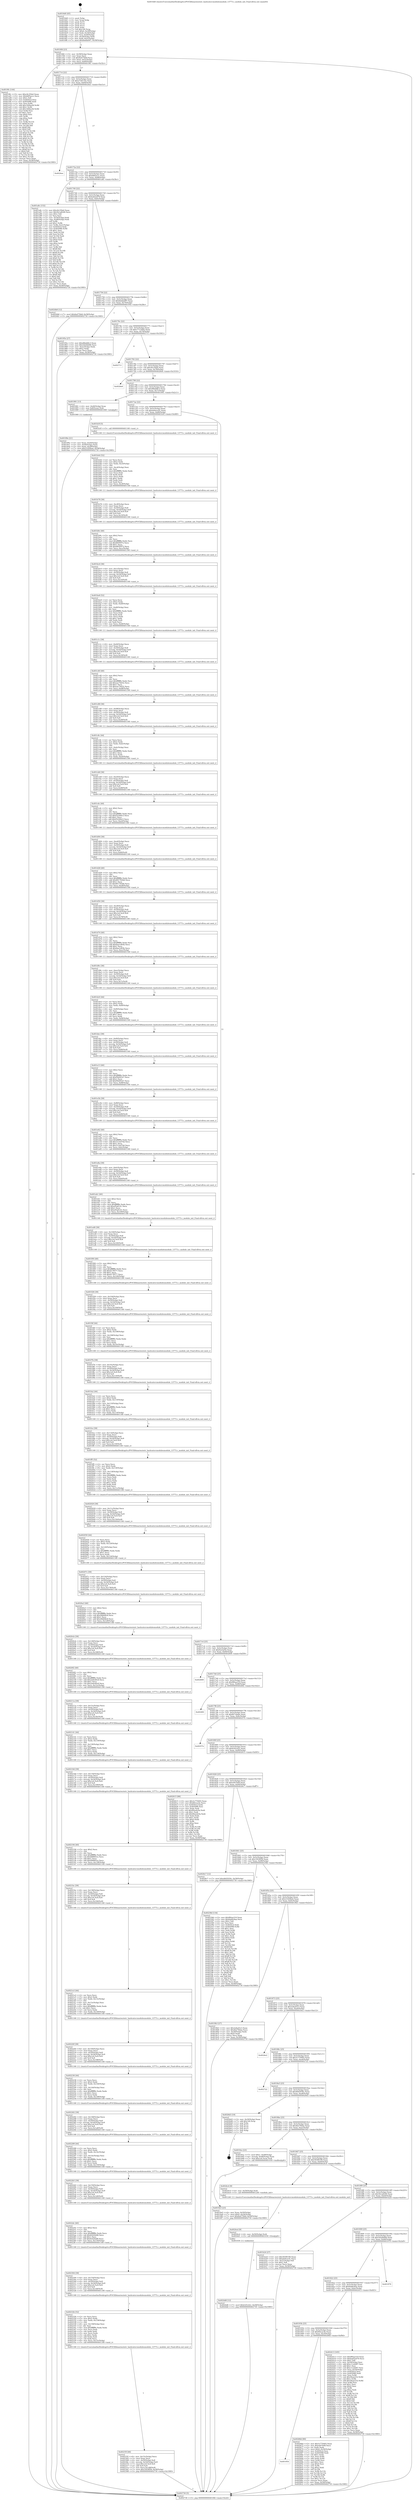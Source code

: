 digraph "0x4016d0" {
  label = "0x4016d0 (/mnt/c/Users/mathe/Desktop/tcc/POCII/binaries/extr_hashcatsrcmodulesmodule_13773.c_module_init_Final-ollvm.out::main(0))"
  labelloc = "t"
  node[shape=record]

  Entry [label="",width=0.3,height=0.3,shape=circle,fillcolor=black,style=filled]
  "0x4016fd" [label="{
     0x4016fd [23]\l
     | [instrs]\l
     &nbsp;&nbsp;0x4016fd \<+3\>: mov -0x58(%rbp),%eax\l
     &nbsp;&nbsp;0x401700 \<+2\>: mov %eax,%ecx\l
     &nbsp;&nbsp;0x401702 \<+6\>: sub $0x8a475bbf,%ecx\l
     &nbsp;&nbsp;0x401708 \<+3\>: mov %eax,-0x5c(%rbp)\l
     &nbsp;&nbsp;0x40170b \<+3\>: mov %ecx,-0x60(%rbp)\l
     &nbsp;&nbsp;0x40170e \<+6\>: je 00000000004019fc \<main+0x32c\>\l
  }"]
  "0x4019fc" [label="{
     0x4019fc [144]\l
     | [instrs]\l
     &nbsp;&nbsp;0x4019fc \<+5\>: mov $0xc8c35fa0,%eax\l
     &nbsp;&nbsp;0x401a01 \<+5\>: mov $0xb6f5accc,%ecx\l
     &nbsp;&nbsp;0x401a06 \<+2\>: mov $0x1,%dl\l
     &nbsp;&nbsp;0x401a08 \<+7\>: mov 0x4050c4,%esi\l
     &nbsp;&nbsp;0x401a0f \<+7\>: mov 0x405088,%edi\l
     &nbsp;&nbsp;0x401a16 \<+3\>: mov %esi,%r8d\l
     &nbsp;&nbsp;0x401a19 \<+7\>: add $0x1494acfd,%r8d\l
     &nbsp;&nbsp;0x401a20 \<+4\>: sub $0x1,%r8d\l
     &nbsp;&nbsp;0x401a24 \<+7\>: sub $0x1494acfd,%r8d\l
     &nbsp;&nbsp;0x401a2b \<+4\>: imul %r8d,%esi\l
     &nbsp;&nbsp;0x401a2f \<+3\>: and $0x1,%esi\l
     &nbsp;&nbsp;0x401a32 \<+3\>: cmp $0x0,%esi\l
     &nbsp;&nbsp;0x401a35 \<+4\>: sete %r9b\l
     &nbsp;&nbsp;0x401a39 \<+3\>: cmp $0xa,%edi\l
     &nbsp;&nbsp;0x401a3c \<+4\>: setl %r10b\l
     &nbsp;&nbsp;0x401a40 \<+3\>: mov %r9b,%r11b\l
     &nbsp;&nbsp;0x401a43 \<+4\>: xor $0xff,%r11b\l
     &nbsp;&nbsp;0x401a47 \<+3\>: mov %r10b,%bl\l
     &nbsp;&nbsp;0x401a4a \<+3\>: xor $0xff,%bl\l
     &nbsp;&nbsp;0x401a4d \<+3\>: xor $0x0,%dl\l
     &nbsp;&nbsp;0x401a50 \<+3\>: mov %r11b,%r14b\l
     &nbsp;&nbsp;0x401a53 \<+4\>: and $0x0,%r14b\l
     &nbsp;&nbsp;0x401a57 \<+3\>: and %dl,%r9b\l
     &nbsp;&nbsp;0x401a5a \<+3\>: mov %bl,%r15b\l
     &nbsp;&nbsp;0x401a5d \<+4\>: and $0x0,%r15b\l
     &nbsp;&nbsp;0x401a61 \<+3\>: and %dl,%r10b\l
     &nbsp;&nbsp;0x401a64 \<+3\>: or %r9b,%r14b\l
     &nbsp;&nbsp;0x401a67 \<+3\>: or %r10b,%r15b\l
     &nbsp;&nbsp;0x401a6a \<+3\>: xor %r15b,%r14b\l
     &nbsp;&nbsp;0x401a6d \<+3\>: or %bl,%r11b\l
     &nbsp;&nbsp;0x401a70 \<+4\>: xor $0xff,%r11b\l
     &nbsp;&nbsp;0x401a74 \<+3\>: or $0x0,%dl\l
     &nbsp;&nbsp;0x401a77 \<+3\>: and %dl,%r11b\l
     &nbsp;&nbsp;0x401a7a \<+3\>: or %r11b,%r14b\l
     &nbsp;&nbsp;0x401a7d \<+4\>: test $0x1,%r14b\l
     &nbsp;&nbsp;0x401a81 \<+3\>: cmovne %ecx,%eax\l
     &nbsp;&nbsp;0x401a84 \<+3\>: mov %eax,-0x58(%rbp)\l
     &nbsp;&nbsp;0x401a87 \<+5\>: jmp 0000000000402730 \<main+0x1060\>\l
  }"]
  "0x401714" [label="{
     0x401714 [22]\l
     | [instrs]\l
     &nbsp;&nbsp;0x401714 \<+5\>: jmp 0000000000401719 \<main+0x49\>\l
     &nbsp;&nbsp;0x401719 \<+3\>: mov -0x5c(%rbp),%eax\l
     &nbsp;&nbsp;0x40171c \<+5\>: sub $0xa72611bc,%eax\l
     &nbsp;&nbsp;0x401721 \<+3\>: mov %eax,-0x64(%rbp)\l
     &nbsp;&nbsp;0x401724 \<+6\>: je 00000000004024ee \<main+0xe1e\>\l
  }"]
  Exit [label="",width=0.3,height=0.3,shape=circle,fillcolor=black,style=filled,peripheries=2]
  "0x4024ee" [label="{
     0x4024ee\l
  }", style=dashed]
  "0x40172a" [label="{
     0x40172a [22]\l
     | [instrs]\l
     &nbsp;&nbsp;0x40172a \<+5\>: jmp 000000000040172f \<main+0x5f\>\l
     &nbsp;&nbsp;0x40172f \<+3\>: mov -0x5c(%rbp),%eax\l
     &nbsp;&nbsp;0x401732 \<+5\>: sub $0xb6f5accc,%eax\l
     &nbsp;&nbsp;0x401737 \<+3\>: mov %eax,-0x68(%rbp)\l
     &nbsp;&nbsp;0x40173a \<+6\>: je 0000000000401a8c \<main+0x3bc\>\l
  }"]
  "0x401954" [label="{
     0x401954\l
  }", style=dashed]
  "0x401a8c" [label="{
     0x401a8c [152]\l
     | [instrs]\l
     &nbsp;&nbsp;0x401a8c \<+5\>: mov $0xc8c35fa0,%eax\l
     &nbsp;&nbsp;0x401a91 \<+5\>: mov $0x5b1a8249,%ecx\l
     &nbsp;&nbsp;0x401a96 \<+2\>: mov $0x1,%dl\l
     &nbsp;&nbsp;0x401a98 \<+2\>: xor %esi,%esi\l
     &nbsp;&nbsp;0x401a9a \<+3\>: mov -0x54(%rbp),%edi\l
     &nbsp;&nbsp;0x401a9d \<+3\>: cmp -0x48(%rbp),%edi\l
     &nbsp;&nbsp;0x401aa0 \<+4\>: setl %r8b\l
     &nbsp;&nbsp;0x401aa4 \<+4\>: and $0x1,%r8b\l
     &nbsp;&nbsp;0x401aa8 \<+4\>: mov %r8b,-0x21(%rbp)\l
     &nbsp;&nbsp;0x401aac \<+7\>: mov 0x4050c4,%edi\l
     &nbsp;&nbsp;0x401ab3 \<+8\>: mov 0x405088,%r9d\l
     &nbsp;&nbsp;0x401abb \<+3\>: sub $0x1,%esi\l
     &nbsp;&nbsp;0x401abe \<+3\>: mov %edi,%r10d\l
     &nbsp;&nbsp;0x401ac1 \<+3\>: add %esi,%r10d\l
     &nbsp;&nbsp;0x401ac4 \<+4\>: imul %r10d,%edi\l
     &nbsp;&nbsp;0x401ac8 \<+3\>: and $0x1,%edi\l
     &nbsp;&nbsp;0x401acb \<+3\>: cmp $0x0,%edi\l
     &nbsp;&nbsp;0x401ace \<+4\>: sete %r8b\l
     &nbsp;&nbsp;0x401ad2 \<+4\>: cmp $0xa,%r9d\l
     &nbsp;&nbsp;0x401ad6 \<+4\>: setl %r11b\l
     &nbsp;&nbsp;0x401ada \<+3\>: mov %r8b,%bl\l
     &nbsp;&nbsp;0x401add \<+3\>: xor $0xff,%bl\l
     &nbsp;&nbsp;0x401ae0 \<+3\>: mov %r11b,%r14b\l
     &nbsp;&nbsp;0x401ae3 \<+4\>: xor $0xff,%r14b\l
     &nbsp;&nbsp;0x401ae7 \<+3\>: xor $0x0,%dl\l
     &nbsp;&nbsp;0x401aea \<+3\>: mov %bl,%r15b\l
     &nbsp;&nbsp;0x401aed \<+4\>: and $0x0,%r15b\l
     &nbsp;&nbsp;0x401af1 \<+3\>: and %dl,%r8b\l
     &nbsp;&nbsp;0x401af4 \<+3\>: mov %r14b,%r12b\l
     &nbsp;&nbsp;0x401af7 \<+4\>: and $0x0,%r12b\l
     &nbsp;&nbsp;0x401afb \<+3\>: and %dl,%r11b\l
     &nbsp;&nbsp;0x401afe \<+3\>: or %r8b,%r15b\l
     &nbsp;&nbsp;0x401b01 \<+3\>: or %r11b,%r12b\l
     &nbsp;&nbsp;0x401b04 \<+3\>: xor %r12b,%r15b\l
     &nbsp;&nbsp;0x401b07 \<+3\>: or %r14b,%bl\l
     &nbsp;&nbsp;0x401b0a \<+3\>: xor $0xff,%bl\l
     &nbsp;&nbsp;0x401b0d \<+3\>: or $0x0,%dl\l
     &nbsp;&nbsp;0x401b10 \<+2\>: and %dl,%bl\l
     &nbsp;&nbsp;0x401b12 \<+3\>: or %bl,%r15b\l
     &nbsp;&nbsp;0x401b15 \<+4\>: test $0x1,%r15b\l
     &nbsp;&nbsp;0x401b19 \<+3\>: cmovne %ecx,%eax\l
     &nbsp;&nbsp;0x401b1c \<+3\>: mov %eax,-0x58(%rbp)\l
     &nbsp;&nbsp;0x401b1f \<+5\>: jmp 0000000000402730 \<main+0x1060\>\l
  }"]
  "0x401740" [label="{
     0x401740 [22]\l
     | [instrs]\l
     &nbsp;&nbsp;0x401740 \<+5\>: jmp 0000000000401745 \<main+0x75\>\l
     &nbsp;&nbsp;0x401745 \<+3\>: mov -0x5c(%rbp),%eax\l
     &nbsp;&nbsp;0x401748 \<+5\>: sub $0xba62ed79,%eax\l
     &nbsp;&nbsp;0x40174d \<+3\>: mov %eax,-0x6c(%rbp)\l
     &nbsp;&nbsp;0x401750 \<+6\>: je 00000000004024b8 \<main+0xde8\>\l
  }"]
  "0x40266d" [label="{
     0x40266d [90]\l
     | [instrs]\l
     &nbsp;&nbsp;0x40266d \<+5\>: mov $0x3c770493,%eax\l
     &nbsp;&nbsp;0x402672 \<+5\>: mov $0xe407b09,%ecx\l
     &nbsp;&nbsp;0x402677 \<+2\>: xor %edx,%edx\l
     &nbsp;&nbsp;0x402679 \<+7\>: movl $0x0,-0x30(%rbp)\l
     &nbsp;&nbsp;0x402680 \<+7\>: mov 0x4050c4,%esi\l
     &nbsp;&nbsp;0x402687 \<+7\>: mov 0x405088,%edi\l
     &nbsp;&nbsp;0x40268e \<+3\>: sub $0x1,%edx\l
     &nbsp;&nbsp;0x402691 \<+3\>: mov %esi,%r8d\l
     &nbsp;&nbsp;0x402694 \<+3\>: add %edx,%r8d\l
     &nbsp;&nbsp;0x402697 \<+4\>: imul %r8d,%esi\l
     &nbsp;&nbsp;0x40269b \<+3\>: and $0x1,%esi\l
     &nbsp;&nbsp;0x40269e \<+3\>: cmp $0x0,%esi\l
     &nbsp;&nbsp;0x4026a1 \<+4\>: sete %r9b\l
     &nbsp;&nbsp;0x4026a5 \<+3\>: cmp $0xa,%edi\l
     &nbsp;&nbsp;0x4026a8 \<+4\>: setl %r10b\l
     &nbsp;&nbsp;0x4026ac \<+3\>: mov %r9b,%r11b\l
     &nbsp;&nbsp;0x4026af \<+3\>: and %r10b,%r11b\l
     &nbsp;&nbsp;0x4026b2 \<+3\>: xor %r10b,%r9b\l
     &nbsp;&nbsp;0x4026b5 \<+3\>: or %r9b,%r11b\l
     &nbsp;&nbsp;0x4026b8 \<+4\>: test $0x1,%r11b\l
     &nbsp;&nbsp;0x4026bc \<+3\>: cmovne %ecx,%eax\l
     &nbsp;&nbsp;0x4026bf \<+3\>: mov %eax,-0x58(%rbp)\l
     &nbsp;&nbsp;0x4026c2 \<+5\>: jmp 0000000000402730 \<main+0x1060\>\l
  }"]
  "0x4024b8" [label="{
     0x4024b8 [12]\l
     | [instrs]\l
     &nbsp;&nbsp;0x4024b8 \<+7\>: movl $0x8a475bbf,-0x58(%rbp)\l
     &nbsp;&nbsp;0x4024bf \<+5\>: jmp 0000000000402730 \<main+0x1060\>\l
  }"]
  "0x401756" [label="{
     0x401756 [22]\l
     | [instrs]\l
     &nbsp;&nbsp;0x401756 \<+5\>: jmp 000000000040175b \<main+0x8b\>\l
     &nbsp;&nbsp;0x40175b \<+3\>: mov -0x5c(%rbp),%eax\l
     &nbsp;&nbsp;0x40175e \<+5\>: sub $0xbbdda097,%eax\l
     &nbsp;&nbsp;0x401763 \<+3\>: mov %eax,-0x70(%rbp)\l
     &nbsp;&nbsp;0x401766 \<+6\>: je 000000000040195e \<main+0x28e\>\l
  }"]
  "0x4024d6" [label="{
     0x4024d6 [12]\l
     | [instrs]\l
     &nbsp;&nbsp;0x4024d6 \<+7\>: movl $0xfc45c42c,-0x58(%rbp)\l
     &nbsp;&nbsp;0x4024dd \<+5\>: jmp 0000000000402730 \<main+0x1060\>\l
  }"]
  "0x40195e" [label="{
     0x40195e [27]\l
     | [instrs]\l
     &nbsp;&nbsp;0x40195e \<+5\>: mov $0xd6bdd6c3,%eax\l
     &nbsp;&nbsp;0x401963 \<+5\>: mov $0x5d2d4d06,%ecx\l
     &nbsp;&nbsp;0x401968 \<+3\>: mov -0x2c(%rbp),%edx\l
     &nbsp;&nbsp;0x40196b \<+3\>: cmp $0x2,%edx\l
     &nbsp;&nbsp;0x40196e \<+3\>: cmovne %ecx,%eax\l
     &nbsp;&nbsp;0x401971 \<+3\>: mov %eax,-0x58(%rbp)\l
     &nbsp;&nbsp;0x401974 \<+5\>: jmp 0000000000402730 \<main+0x1060\>\l
  }"]
  "0x40176c" [label="{
     0x40176c [22]\l
     | [instrs]\l
     &nbsp;&nbsp;0x40176c \<+5\>: jmp 0000000000401771 \<main+0xa1\>\l
     &nbsp;&nbsp;0x401771 \<+3\>: mov -0x5c(%rbp),%eax\l
     &nbsp;&nbsp;0x401774 \<+5\>: sub $0xc77120d2,%eax\l
     &nbsp;&nbsp;0x401779 \<+3\>: mov %eax,-0x74(%rbp)\l
     &nbsp;&nbsp;0x40177c \<+6\>: je 0000000000402711 \<main+0x1041\>\l
  }"]
  "0x402730" [label="{
     0x402730 [5]\l
     | [instrs]\l
     &nbsp;&nbsp;0x402730 \<+5\>: jmp 00000000004016fd \<main+0x2d\>\l
  }"]
  "0x4016d0" [label="{
     0x4016d0 [45]\l
     | [instrs]\l
     &nbsp;&nbsp;0x4016d0 \<+1\>: push %rbp\l
     &nbsp;&nbsp;0x4016d1 \<+3\>: mov %rsp,%rbp\l
     &nbsp;&nbsp;0x4016d4 \<+2\>: push %r15\l
     &nbsp;&nbsp;0x4016d6 \<+2\>: push %r14\l
     &nbsp;&nbsp;0x4016d8 \<+2\>: push %r12\l
     &nbsp;&nbsp;0x4016da \<+1\>: push %rbx\l
     &nbsp;&nbsp;0x4016db \<+7\>: sub $0x140,%rsp\l
     &nbsp;&nbsp;0x4016e2 \<+7\>: movl $0x0,-0x30(%rbp)\l
     &nbsp;&nbsp;0x4016e9 \<+3\>: mov %edi,-0x34(%rbp)\l
     &nbsp;&nbsp;0x4016ec \<+4\>: mov %rsi,-0x40(%rbp)\l
     &nbsp;&nbsp;0x4016f0 \<+3\>: mov -0x34(%rbp),%edi\l
     &nbsp;&nbsp;0x4016f3 \<+3\>: mov %edi,-0x2c(%rbp)\l
     &nbsp;&nbsp;0x4016f6 \<+7\>: movl $0xbbdda097,-0x58(%rbp)\l
  }"]
  "0x4024cd" [label="{
     0x4024cd [9]\l
     | [instrs]\l
     &nbsp;&nbsp;0x4024cd \<+4\>: mov -0x50(%rbp),%rdi\l
     &nbsp;&nbsp;0x4024d1 \<+5\>: call 0000000000401030 \<free@plt\>\l
     | [calls]\l
     &nbsp;&nbsp;0x401030 \{1\} (unknown)\l
  }"]
  "0x402711" [label="{
     0x402711\l
  }", style=dashed]
  "0x401782" [label="{
     0x401782 [22]\l
     | [instrs]\l
     &nbsp;&nbsp;0x401782 \<+5\>: jmp 0000000000401787 \<main+0xb7\>\l
     &nbsp;&nbsp;0x401787 \<+3\>: mov -0x5c(%rbp),%eax\l
     &nbsp;&nbsp;0x40178a \<+5\>: sub $0xc8c35fa0,%eax\l
     &nbsp;&nbsp;0x40178f \<+3\>: mov %eax,-0x78(%rbp)\l
     &nbsp;&nbsp;0x401792 \<+6\>: je 00000000004026e6 \<main+0x1016\>\l
  }"]
  "0x40193b" [label="{
     0x40193b [25]\l
     | [instrs]\l
     &nbsp;&nbsp;0x40193b \<+5\>: jmp 0000000000401940 \<main+0x270\>\l
     &nbsp;&nbsp;0x401940 \<+3\>: mov -0x5c(%rbp),%eax\l
     &nbsp;&nbsp;0x401943 \<+5\>: sub $0x6f2cac4e,%eax\l
     &nbsp;&nbsp;0x401948 \<+6\>: mov %eax,-0xc0(%rbp)\l
     &nbsp;&nbsp;0x40194e \<+6\>: je 000000000040266d \<main+0xf9d\>\l
  }"]
  "0x4026e6" [label="{
     0x4026e6\l
  }", style=dashed]
  "0x401798" [label="{
     0x401798 [22]\l
     | [instrs]\l
     &nbsp;&nbsp;0x401798 \<+5\>: jmp 000000000040179d \<main+0xcd\>\l
     &nbsp;&nbsp;0x40179d \<+3\>: mov -0x5c(%rbp),%eax\l
     &nbsp;&nbsp;0x4017a0 \<+5\>: sub $0xd6bdd6c3,%eax\l
     &nbsp;&nbsp;0x4017a5 \<+3\>: mov %eax,-0x7c(%rbp)\l
     &nbsp;&nbsp;0x4017a8 \<+6\>: je 0000000000401991 \<main+0x2c1\>\l
  }"]
  "0x402413" [label="{
     0x402413 [165]\l
     | [instrs]\l
     &nbsp;&nbsp;0x402413 \<+5\>: mov $0xf80aa319,%eax\l
     &nbsp;&nbsp;0x402418 \<+5\>: mov $0xba62ed79,%ecx\l
     &nbsp;&nbsp;0x40241d \<+2\>: mov $0x1,%dl\l
     &nbsp;&nbsp;0x40241f \<+3\>: mov -0x54(%rbp),%esi\l
     &nbsp;&nbsp;0x402422 \<+6\>: add $0xc11eb467,%esi\l
     &nbsp;&nbsp;0x402428 \<+3\>: add $0x1,%esi\l
     &nbsp;&nbsp;0x40242b \<+6\>: sub $0xc11eb467,%esi\l
     &nbsp;&nbsp;0x402431 \<+3\>: mov %esi,-0x54(%rbp)\l
     &nbsp;&nbsp;0x402434 \<+7\>: mov 0x4050c4,%esi\l
     &nbsp;&nbsp;0x40243b \<+7\>: mov 0x405088,%edi\l
     &nbsp;&nbsp;0x402442 \<+3\>: mov %esi,%r8d\l
     &nbsp;&nbsp;0x402445 \<+7\>: sub $0x5feae232,%r8d\l
     &nbsp;&nbsp;0x40244c \<+4\>: sub $0x1,%r8d\l
     &nbsp;&nbsp;0x402450 \<+7\>: add $0x5feae232,%r8d\l
     &nbsp;&nbsp;0x402457 \<+4\>: imul %r8d,%esi\l
     &nbsp;&nbsp;0x40245b \<+3\>: and $0x1,%esi\l
     &nbsp;&nbsp;0x40245e \<+3\>: cmp $0x0,%esi\l
     &nbsp;&nbsp;0x402461 \<+4\>: sete %r9b\l
     &nbsp;&nbsp;0x402465 \<+3\>: cmp $0xa,%edi\l
     &nbsp;&nbsp;0x402468 \<+4\>: setl %r10b\l
     &nbsp;&nbsp;0x40246c \<+3\>: mov %r9b,%r11b\l
     &nbsp;&nbsp;0x40246f \<+4\>: xor $0xff,%r11b\l
     &nbsp;&nbsp;0x402473 \<+3\>: mov %r10b,%bl\l
     &nbsp;&nbsp;0x402476 \<+3\>: xor $0xff,%bl\l
     &nbsp;&nbsp;0x402479 \<+3\>: xor $0x0,%dl\l
     &nbsp;&nbsp;0x40247c \<+3\>: mov %r11b,%r14b\l
     &nbsp;&nbsp;0x40247f \<+4\>: and $0x0,%r14b\l
     &nbsp;&nbsp;0x402483 \<+3\>: and %dl,%r9b\l
     &nbsp;&nbsp;0x402486 \<+3\>: mov %bl,%r15b\l
     &nbsp;&nbsp;0x402489 \<+4\>: and $0x0,%r15b\l
     &nbsp;&nbsp;0x40248d \<+3\>: and %dl,%r10b\l
     &nbsp;&nbsp;0x402490 \<+3\>: or %r9b,%r14b\l
     &nbsp;&nbsp;0x402493 \<+3\>: or %r10b,%r15b\l
     &nbsp;&nbsp;0x402496 \<+3\>: xor %r15b,%r14b\l
     &nbsp;&nbsp;0x402499 \<+3\>: or %bl,%r11b\l
     &nbsp;&nbsp;0x40249c \<+4\>: xor $0xff,%r11b\l
     &nbsp;&nbsp;0x4024a0 \<+3\>: or $0x0,%dl\l
     &nbsp;&nbsp;0x4024a3 \<+3\>: and %dl,%r11b\l
     &nbsp;&nbsp;0x4024a6 \<+3\>: or %r11b,%r14b\l
     &nbsp;&nbsp;0x4024a9 \<+4\>: test $0x1,%r14b\l
     &nbsp;&nbsp;0x4024ad \<+3\>: cmovne %ecx,%eax\l
     &nbsp;&nbsp;0x4024b0 \<+3\>: mov %eax,-0x58(%rbp)\l
     &nbsp;&nbsp;0x4024b3 \<+5\>: jmp 0000000000402730 \<main+0x1060\>\l
  }"]
  "0x401991" [label="{
     0x401991 [13]\l
     | [instrs]\l
     &nbsp;&nbsp;0x401991 \<+4\>: mov -0x40(%rbp),%rax\l
     &nbsp;&nbsp;0x401995 \<+4\>: mov 0x8(%rax),%rdi\l
     &nbsp;&nbsp;0x401999 \<+5\>: call 0000000000401060 \<atoi@plt\>\l
     | [calls]\l
     &nbsp;&nbsp;0x401060 \{1\} (unknown)\l
  }"]
  "0x4017ae" [label="{
     0x4017ae [22]\l
     | [instrs]\l
     &nbsp;&nbsp;0x4017ae \<+5\>: jmp 00000000004017b3 \<main+0xe3\>\l
     &nbsp;&nbsp;0x4017b3 \<+3\>: mov -0x5c(%rbp),%eax\l
     &nbsp;&nbsp;0x4017b6 \<+5\>: sub $0xde9cecd1,%eax\l
     &nbsp;&nbsp;0x4017bb \<+3\>: mov %eax,-0x80(%rbp)\l
     &nbsp;&nbsp;0x4017be \<+6\>: je 0000000000401b3f \<main+0x46f\>\l
  }"]
  "0x40199e" [label="{
     0x40199e [21]\l
     | [instrs]\l
     &nbsp;&nbsp;0x40199e \<+3\>: mov %eax,-0x44(%rbp)\l
     &nbsp;&nbsp;0x4019a1 \<+3\>: mov -0x44(%rbp),%eax\l
     &nbsp;&nbsp;0x4019a4 \<+3\>: mov %eax,-0x28(%rbp)\l
     &nbsp;&nbsp;0x4019a7 \<+7\>: movl $0x21f20ba4,-0x58(%rbp)\l
     &nbsp;&nbsp;0x4019ae \<+5\>: jmp 0000000000402730 \<main+0x1060\>\l
  }"]
  "0x401922" [label="{
     0x401922 [25]\l
     | [instrs]\l
     &nbsp;&nbsp;0x401922 \<+5\>: jmp 0000000000401927 \<main+0x257\>\l
     &nbsp;&nbsp;0x401927 \<+3\>: mov -0x5c(%rbp),%eax\l
     &nbsp;&nbsp;0x40192a \<+5\>: sub $0x6ab6c6aa,%eax\l
     &nbsp;&nbsp;0x40192f \<+6\>: mov %eax,-0xbc(%rbp)\l
     &nbsp;&nbsp;0x401935 \<+6\>: je 0000000000402413 \<main+0xd43\>\l
  }"]
  "0x401b3f" [label="{
     0x401b3f [5]\l
     | [instrs]\l
     &nbsp;&nbsp;0x401b3f \<+5\>: call 0000000000401160 \<next_i\>\l
     | [calls]\l
     &nbsp;&nbsp;0x401160 \{1\} (/mnt/c/Users/mathe/Desktop/tcc/POCII/binaries/extr_hashcatsrcmodulesmodule_13773.c_module_init_Final-ollvm.out::next_i)\l
  }"]
  "0x4017c4" [label="{
     0x4017c4 [25]\l
     | [instrs]\l
     &nbsp;&nbsp;0x4017c4 \<+5\>: jmp 00000000004017c9 \<main+0xf9\>\l
     &nbsp;&nbsp;0x4017c9 \<+3\>: mov -0x5c(%rbp),%eax\l
     &nbsp;&nbsp;0x4017cc \<+5\>: sub $0xf2a5af3e,%eax\l
     &nbsp;&nbsp;0x4017d1 \<+6\>: mov %eax,-0x84(%rbp)\l
     &nbsp;&nbsp;0x4017d7 \<+6\>: je 0000000000402609 \<main+0xf39\>\l
  }"]
  "0x401979" [label="{
     0x401979\l
  }", style=dashed]
  "0x402609" [label="{
     0x402609\l
  }", style=dashed]
  "0x4017dd" [label="{
     0x4017dd [25]\l
     | [instrs]\l
     &nbsp;&nbsp;0x4017dd \<+5\>: jmp 00000000004017e2 \<main+0x112\>\l
     &nbsp;&nbsp;0x4017e2 \<+3\>: mov -0x5c(%rbp),%eax\l
     &nbsp;&nbsp;0x4017e5 \<+5\>: sub $0xf80aa319,%eax\l
     &nbsp;&nbsp;0x4017ea \<+6\>: mov %eax,-0x88(%rbp)\l
     &nbsp;&nbsp;0x4017f0 \<+6\>: je 00000000004026f2 \<main+0x1022\>\l
  }"]
  "0x40235f" [label="{
     0x40235f [46]\l
     | [instrs]\l
     &nbsp;&nbsp;0x40235f \<+6\>: mov -0x15c(%rbp),%ecx\l
     &nbsp;&nbsp;0x402365 \<+3\>: imul %eax,%ecx\l
     &nbsp;&nbsp;0x402368 \<+4\>: mov -0x50(%rbp),%r8\l
     &nbsp;&nbsp;0x40236c \<+4\>: movslq -0x54(%rbp),%r9\l
     &nbsp;&nbsp;0x402370 \<+7\>: imul $0x1e0,%r9,%r9\l
     &nbsp;&nbsp;0x402377 \<+3\>: add %r9,%r8\l
     &nbsp;&nbsp;0x40237a \<+7\>: mov %ecx,0x1d8(%r8)\l
     &nbsp;&nbsp;0x402381 \<+7\>: movl $0x1f439f58,-0x58(%rbp)\l
     &nbsp;&nbsp;0x402388 \<+5\>: jmp 0000000000402730 \<main+0x1060\>\l
  }"]
  "0x4026f2" [label="{
     0x4026f2\l
  }", style=dashed]
  "0x4017f6" [label="{
     0x4017f6 [25]\l
     | [instrs]\l
     &nbsp;&nbsp;0x4017f6 \<+5\>: jmp 00000000004017fb \<main+0x12b\>\l
     &nbsp;&nbsp;0x4017fb \<+3\>: mov -0x5c(%rbp),%eax\l
     &nbsp;&nbsp;0x4017fe \<+5\>: sub $0xfb73dabe,%eax\l
     &nbsp;&nbsp;0x401803 \<+6\>: mov %eax,-0x8c(%rbp)\l
     &nbsp;&nbsp;0x401809 \<+6\>: je 000000000040257e \<main+0xeae\>\l
  }"]
  "0x40232b" [label="{
     0x40232b [52]\l
     | [instrs]\l
     &nbsp;&nbsp;0x40232b \<+2\>: xor %ecx,%ecx\l
     &nbsp;&nbsp;0x40232d \<+5\>: mov $0x2,%edx\l
     &nbsp;&nbsp;0x402332 \<+6\>: mov %edx,-0x158(%rbp)\l
     &nbsp;&nbsp;0x402338 \<+1\>: cltd\l
     &nbsp;&nbsp;0x402339 \<+6\>: mov -0x158(%rbp),%esi\l
     &nbsp;&nbsp;0x40233f \<+2\>: idiv %esi\l
     &nbsp;&nbsp;0x402341 \<+6\>: imul $0xfffffffe,%edx,%edx\l
     &nbsp;&nbsp;0x402347 \<+2\>: mov %ecx,%edi\l
     &nbsp;&nbsp;0x402349 \<+2\>: sub %edx,%edi\l
     &nbsp;&nbsp;0x40234b \<+2\>: mov %ecx,%edx\l
     &nbsp;&nbsp;0x40234d \<+3\>: sub $0x1,%edx\l
     &nbsp;&nbsp;0x402350 \<+2\>: add %edx,%edi\l
     &nbsp;&nbsp;0x402352 \<+2\>: sub %edi,%ecx\l
     &nbsp;&nbsp;0x402354 \<+6\>: mov %ecx,-0x15c(%rbp)\l
     &nbsp;&nbsp;0x40235a \<+5\>: call 0000000000401160 \<next_i\>\l
     | [calls]\l
     &nbsp;&nbsp;0x401160 \{1\} (/mnt/c/Users/mathe/Desktop/tcc/POCII/binaries/extr_hashcatsrcmodulesmodule_13773.c_module_init_Final-ollvm.out::next_i)\l
  }"]
  "0x40257e" [label="{
     0x40257e\l
  }", style=dashed]
  "0x40180f" [label="{
     0x40180f [25]\l
     | [instrs]\l
     &nbsp;&nbsp;0x40180f \<+5\>: jmp 0000000000401814 \<main+0x144\>\l
     &nbsp;&nbsp;0x401814 \<+3\>: mov -0x5c(%rbp),%eax\l
     &nbsp;&nbsp;0x401817 \<+5\>: sub $0xfc45c42c,%eax\l
     &nbsp;&nbsp;0x40181c \<+6\>: mov %eax,-0x90(%rbp)\l
     &nbsp;&nbsp;0x401822 \<+6\>: je 0000000000402615 \<main+0xf45\>\l
  }"]
  "0x402304" [label="{
     0x402304 [39]\l
     | [instrs]\l
     &nbsp;&nbsp;0x402304 \<+6\>: mov -0x154(%rbp),%ecx\l
     &nbsp;&nbsp;0x40230a \<+3\>: imul %eax,%ecx\l
     &nbsp;&nbsp;0x40230d \<+4\>: mov -0x50(%rbp),%r8\l
     &nbsp;&nbsp;0x402311 \<+4\>: movslq -0x54(%rbp),%r9\l
     &nbsp;&nbsp;0x402315 \<+7\>: imul $0x1e0,%r9,%r9\l
     &nbsp;&nbsp;0x40231c \<+3\>: add %r9,%r8\l
     &nbsp;&nbsp;0x40231f \<+7\>: mov %ecx,0x1d4(%r8)\l
     &nbsp;&nbsp;0x402326 \<+5\>: call 0000000000401160 \<next_i\>\l
     | [calls]\l
     &nbsp;&nbsp;0x401160 \{1\} (/mnt/c/Users/mathe/Desktop/tcc/POCII/binaries/extr_hashcatsrcmodulesmodule_13773.c_module_init_Final-ollvm.out::next_i)\l
  }"]
  "0x402615" [label="{
     0x402615 [88]\l
     | [instrs]\l
     &nbsp;&nbsp;0x402615 \<+5\>: mov $0x3c770493,%eax\l
     &nbsp;&nbsp;0x40261a \<+5\>: mov $0x6f2cac4e,%ecx\l
     &nbsp;&nbsp;0x40261f \<+7\>: mov 0x4050c4,%edx\l
     &nbsp;&nbsp;0x402626 \<+7\>: mov 0x405088,%esi\l
     &nbsp;&nbsp;0x40262d \<+2\>: mov %edx,%edi\l
     &nbsp;&nbsp;0x40262f \<+6\>: sub $0x90eedc0a,%edi\l
     &nbsp;&nbsp;0x402635 \<+3\>: sub $0x1,%edi\l
     &nbsp;&nbsp;0x402638 \<+6\>: add $0x90eedc0a,%edi\l
     &nbsp;&nbsp;0x40263e \<+3\>: imul %edi,%edx\l
     &nbsp;&nbsp;0x402641 \<+3\>: and $0x1,%edx\l
     &nbsp;&nbsp;0x402644 \<+3\>: cmp $0x0,%edx\l
     &nbsp;&nbsp;0x402647 \<+4\>: sete %r8b\l
     &nbsp;&nbsp;0x40264b \<+3\>: cmp $0xa,%esi\l
     &nbsp;&nbsp;0x40264e \<+4\>: setl %r9b\l
     &nbsp;&nbsp;0x402652 \<+3\>: mov %r8b,%r10b\l
     &nbsp;&nbsp;0x402655 \<+3\>: and %r9b,%r10b\l
     &nbsp;&nbsp;0x402658 \<+3\>: xor %r9b,%r8b\l
     &nbsp;&nbsp;0x40265b \<+3\>: or %r8b,%r10b\l
     &nbsp;&nbsp;0x40265e \<+4\>: test $0x1,%r10b\l
     &nbsp;&nbsp;0x402662 \<+3\>: cmovne %ecx,%eax\l
     &nbsp;&nbsp;0x402665 \<+3\>: mov %eax,-0x58(%rbp)\l
     &nbsp;&nbsp;0x402668 \<+5\>: jmp 0000000000402730 \<main+0x1060\>\l
  }"]
  "0x401828" [label="{
     0x401828 [25]\l
     | [instrs]\l
     &nbsp;&nbsp;0x401828 \<+5\>: jmp 000000000040182d \<main+0x15d\>\l
     &nbsp;&nbsp;0x40182d \<+3\>: mov -0x5c(%rbp),%eax\l
     &nbsp;&nbsp;0x401830 \<+5\>: sub $0xe407b09,%eax\l
     &nbsp;&nbsp;0x401835 \<+6\>: mov %eax,-0x94(%rbp)\l
     &nbsp;&nbsp;0x40183b \<+6\>: je 00000000004026c7 \<main+0xff7\>\l
  }"]
  "0x4022dc" [label="{
     0x4022dc [40]\l
     | [instrs]\l
     &nbsp;&nbsp;0x4022dc \<+5\>: mov $0x2,%ecx\l
     &nbsp;&nbsp;0x4022e1 \<+1\>: cltd\l
     &nbsp;&nbsp;0x4022e2 \<+2\>: idiv %ecx\l
     &nbsp;&nbsp;0x4022e4 \<+6\>: imul $0xfffffffe,%edx,%ecx\l
     &nbsp;&nbsp;0x4022ea \<+6\>: sub $0x6242fe88,%ecx\l
     &nbsp;&nbsp;0x4022f0 \<+3\>: add $0x1,%ecx\l
     &nbsp;&nbsp;0x4022f3 \<+6\>: add $0x6242fe88,%ecx\l
     &nbsp;&nbsp;0x4022f9 \<+6\>: mov %ecx,-0x154(%rbp)\l
     &nbsp;&nbsp;0x4022ff \<+5\>: call 0000000000401160 \<next_i\>\l
     | [calls]\l
     &nbsp;&nbsp;0x401160 \{1\} (/mnt/c/Users/mathe/Desktop/tcc/POCII/binaries/extr_hashcatsrcmodulesmodule_13773.c_module_init_Final-ollvm.out::next_i)\l
  }"]
  "0x4026c7" [label="{
     0x4026c7 [12]\l
     | [instrs]\l
     &nbsp;&nbsp;0x4026c7 \<+7\>: movl $0x4645030c,-0x58(%rbp)\l
     &nbsp;&nbsp;0x4026ce \<+5\>: jmp 0000000000402730 \<main+0x1060\>\l
  }"]
  "0x401841" [label="{
     0x401841 [25]\l
     | [instrs]\l
     &nbsp;&nbsp;0x401841 \<+5\>: jmp 0000000000401846 \<main+0x176\>\l
     &nbsp;&nbsp;0x401846 \<+3\>: mov -0x5c(%rbp),%eax\l
     &nbsp;&nbsp;0x401849 \<+5\>: sub $0x1f439f58,%eax\l
     &nbsp;&nbsp;0x40184e \<+6\>: mov %eax,-0x98(%rbp)\l
     &nbsp;&nbsp;0x401854 \<+6\>: je 000000000040238d \<main+0xcbd\>\l
  }"]
  "0x4022b5" [label="{
     0x4022b5 [39]\l
     | [instrs]\l
     &nbsp;&nbsp;0x4022b5 \<+6\>: mov -0x150(%rbp),%ecx\l
     &nbsp;&nbsp;0x4022bb \<+3\>: imul %eax,%ecx\l
     &nbsp;&nbsp;0x4022be \<+4\>: mov -0x50(%rbp),%r8\l
     &nbsp;&nbsp;0x4022c2 \<+4\>: movslq -0x54(%rbp),%r9\l
     &nbsp;&nbsp;0x4022c6 \<+7\>: imul $0x1e0,%r9,%r9\l
     &nbsp;&nbsp;0x4022cd \<+3\>: add %r9,%r8\l
     &nbsp;&nbsp;0x4022d0 \<+7\>: mov %ecx,0x1d0(%r8)\l
     &nbsp;&nbsp;0x4022d7 \<+5\>: call 0000000000401160 \<next_i\>\l
     | [calls]\l
     &nbsp;&nbsp;0x401160 \{1\} (/mnt/c/Users/mathe/Desktop/tcc/POCII/binaries/extr_hashcatsrcmodulesmodule_13773.c_module_init_Final-ollvm.out::next_i)\l
  }"]
  "0x40238d" [label="{
     0x40238d [134]\l
     | [instrs]\l
     &nbsp;&nbsp;0x40238d \<+5\>: mov $0xf80aa319,%eax\l
     &nbsp;&nbsp;0x402392 \<+5\>: mov $0x6ab6c6aa,%ecx\l
     &nbsp;&nbsp;0x402397 \<+2\>: mov $0x1,%dl\l
     &nbsp;&nbsp;0x402399 \<+2\>: xor %esi,%esi\l
     &nbsp;&nbsp;0x40239b \<+7\>: mov 0x4050c4,%edi\l
     &nbsp;&nbsp;0x4023a2 \<+8\>: mov 0x405088,%r8d\l
     &nbsp;&nbsp;0x4023aa \<+3\>: sub $0x1,%esi\l
     &nbsp;&nbsp;0x4023ad \<+3\>: mov %edi,%r9d\l
     &nbsp;&nbsp;0x4023b0 \<+3\>: add %esi,%r9d\l
     &nbsp;&nbsp;0x4023b3 \<+4\>: imul %r9d,%edi\l
     &nbsp;&nbsp;0x4023b7 \<+3\>: and $0x1,%edi\l
     &nbsp;&nbsp;0x4023ba \<+3\>: cmp $0x0,%edi\l
     &nbsp;&nbsp;0x4023bd \<+4\>: sete %r10b\l
     &nbsp;&nbsp;0x4023c1 \<+4\>: cmp $0xa,%r8d\l
     &nbsp;&nbsp;0x4023c5 \<+4\>: setl %r11b\l
     &nbsp;&nbsp;0x4023c9 \<+3\>: mov %r10b,%bl\l
     &nbsp;&nbsp;0x4023cc \<+3\>: xor $0xff,%bl\l
     &nbsp;&nbsp;0x4023cf \<+3\>: mov %r11b,%r14b\l
     &nbsp;&nbsp;0x4023d2 \<+4\>: xor $0xff,%r14b\l
     &nbsp;&nbsp;0x4023d6 \<+3\>: xor $0x1,%dl\l
     &nbsp;&nbsp;0x4023d9 \<+3\>: mov %bl,%r15b\l
     &nbsp;&nbsp;0x4023dc \<+4\>: and $0xff,%r15b\l
     &nbsp;&nbsp;0x4023e0 \<+3\>: and %dl,%r10b\l
     &nbsp;&nbsp;0x4023e3 \<+3\>: mov %r14b,%r12b\l
     &nbsp;&nbsp;0x4023e6 \<+4\>: and $0xff,%r12b\l
     &nbsp;&nbsp;0x4023ea \<+3\>: and %dl,%r11b\l
     &nbsp;&nbsp;0x4023ed \<+3\>: or %r10b,%r15b\l
     &nbsp;&nbsp;0x4023f0 \<+3\>: or %r11b,%r12b\l
     &nbsp;&nbsp;0x4023f3 \<+3\>: xor %r12b,%r15b\l
     &nbsp;&nbsp;0x4023f6 \<+3\>: or %r14b,%bl\l
     &nbsp;&nbsp;0x4023f9 \<+3\>: xor $0xff,%bl\l
     &nbsp;&nbsp;0x4023fc \<+3\>: or $0x1,%dl\l
     &nbsp;&nbsp;0x4023ff \<+2\>: and %dl,%bl\l
     &nbsp;&nbsp;0x402401 \<+3\>: or %bl,%r15b\l
     &nbsp;&nbsp;0x402404 \<+4\>: test $0x1,%r15b\l
     &nbsp;&nbsp;0x402408 \<+3\>: cmovne %ecx,%eax\l
     &nbsp;&nbsp;0x40240b \<+3\>: mov %eax,-0x58(%rbp)\l
     &nbsp;&nbsp;0x40240e \<+5\>: jmp 0000000000402730 \<main+0x1060\>\l
  }"]
  "0x40185a" [label="{
     0x40185a [25]\l
     | [instrs]\l
     &nbsp;&nbsp;0x40185a \<+5\>: jmp 000000000040185f \<main+0x18f\>\l
     &nbsp;&nbsp;0x40185f \<+3\>: mov -0x5c(%rbp),%eax\l
     &nbsp;&nbsp;0x401862 \<+5\>: sub $0x21f20ba4,%eax\l
     &nbsp;&nbsp;0x401867 \<+6\>: mov %eax,-0x9c(%rbp)\l
     &nbsp;&nbsp;0x40186d \<+6\>: je 00000000004019b3 \<main+0x2e3\>\l
  }"]
  "0x402289" [label="{
     0x402289 [44]\l
     | [instrs]\l
     &nbsp;&nbsp;0x402289 \<+2\>: xor %ecx,%ecx\l
     &nbsp;&nbsp;0x40228b \<+5\>: mov $0x2,%edx\l
     &nbsp;&nbsp;0x402290 \<+6\>: mov %edx,-0x14c(%rbp)\l
     &nbsp;&nbsp;0x402296 \<+1\>: cltd\l
     &nbsp;&nbsp;0x402297 \<+6\>: mov -0x14c(%rbp),%esi\l
     &nbsp;&nbsp;0x40229d \<+2\>: idiv %esi\l
     &nbsp;&nbsp;0x40229f \<+6\>: imul $0xfffffffe,%edx,%edx\l
     &nbsp;&nbsp;0x4022a5 \<+3\>: sub $0x1,%ecx\l
     &nbsp;&nbsp;0x4022a8 \<+2\>: sub %ecx,%edx\l
     &nbsp;&nbsp;0x4022aa \<+6\>: mov %edx,-0x150(%rbp)\l
     &nbsp;&nbsp;0x4022b0 \<+5\>: call 0000000000401160 \<next_i\>\l
     | [calls]\l
     &nbsp;&nbsp;0x401160 \{1\} (/mnt/c/Users/mathe/Desktop/tcc/POCII/binaries/extr_hashcatsrcmodulesmodule_13773.c_module_init_Final-ollvm.out::next_i)\l
  }"]
  "0x4019b3" [label="{
     0x4019b3 [27]\l
     | [instrs]\l
     &nbsp;&nbsp;0x4019b3 \<+5\>: mov $0x2e6a43c3,%eax\l
     &nbsp;&nbsp;0x4019b8 \<+5\>: mov $0x4b276dae,%ecx\l
     &nbsp;&nbsp;0x4019bd \<+3\>: mov -0x28(%rbp),%edx\l
     &nbsp;&nbsp;0x4019c0 \<+3\>: cmp $0x0,%edx\l
     &nbsp;&nbsp;0x4019c3 \<+3\>: cmove %ecx,%eax\l
     &nbsp;&nbsp;0x4019c6 \<+3\>: mov %eax,-0x58(%rbp)\l
     &nbsp;&nbsp;0x4019c9 \<+5\>: jmp 0000000000402730 \<main+0x1060\>\l
  }"]
  "0x401873" [label="{
     0x401873 [25]\l
     | [instrs]\l
     &nbsp;&nbsp;0x401873 \<+5\>: jmp 0000000000401878 \<main+0x1a8\>\l
     &nbsp;&nbsp;0x401878 \<+3\>: mov -0x5c(%rbp),%eax\l
     &nbsp;&nbsp;0x40187b \<+5\>: sub $0x2e6a43c3,%eax\l
     &nbsp;&nbsp;0x401880 \<+6\>: mov %eax,-0xa0(%rbp)\l
     &nbsp;&nbsp;0x401886 \<+6\>: je 00000000004024e2 \<main+0xe12\>\l
  }"]
  "0x402262" [label="{
     0x402262 [39]\l
     | [instrs]\l
     &nbsp;&nbsp;0x402262 \<+6\>: mov -0x148(%rbp),%ecx\l
     &nbsp;&nbsp;0x402268 \<+3\>: imul %eax,%ecx\l
     &nbsp;&nbsp;0x40226b \<+4\>: mov -0x50(%rbp),%r8\l
     &nbsp;&nbsp;0x40226f \<+4\>: movslq -0x54(%rbp),%r9\l
     &nbsp;&nbsp;0x402273 \<+7\>: imul $0x1e0,%r9,%r9\l
     &nbsp;&nbsp;0x40227a \<+3\>: add %r9,%r8\l
     &nbsp;&nbsp;0x40227d \<+7\>: mov %ecx,0x1a8(%r8)\l
     &nbsp;&nbsp;0x402284 \<+5\>: call 0000000000401160 \<next_i\>\l
     | [calls]\l
     &nbsp;&nbsp;0x401160 \{1\} (/mnt/c/Users/mathe/Desktop/tcc/POCII/binaries/extr_hashcatsrcmodulesmodule_13773.c_module_init_Final-ollvm.out::next_i)\l
  }"]
  "0x4024e2" [label="{
     0x4024e2\l
  }", style=dashed]
  "0x40188c" [label="{
     0x40188c [25]\l
     | [instrs]\l
     &nbsp;&nbsp;0x40188c \<+5\>: jmp 0000000000401891 \<main+0x1c1\>\l
     &nbsp;&nbsp;0x401891 \<+3\>: mov -0x5c(%rbp),%eax\l
     &nbsp;&nbsp;0x401894 \<+5\>: sub $0x3c770493,%eax\l
     &nbsp;&nbsp;0x401899 \<+6\>: mov %eax,-0xa4(%rbp)\l
     &nbsp;&nbsp;0x40189f \<+6\>: je 0000000000402722 \<main+0x1052\>\l
  }"]
  "0x402236" [label="{
     0x402236 [44]\l
     | [instrs]\l
     &nbsp;&nbsp;0x402236 \<+2\>: xor %ecx,%ecx\l
     &nbsp;&nbsp;0x402238 \<+5\>: mov $0x2,%edx\l
     &nbsp;&nbsp;0x40223d \<+6\>: mov %edx,-0x144(%rbp)\l
     &nbsp;&nbsp;0x402243 \<+1\>: cltd\l
     &nbsp;&nbsp;0x402244 \<+6\>: mov -0x144(%rbp),%esi\l
     &nbsp;&nbsp;0x40224a \<+2\>: idiv %esi\l
     &nbsp;&nbsp;0x40224c \<+6\>: imul $0xfffffffe,%edx,%edx\l
     &nbsp;&nbsp;0x402252 \<+3\>: sub $0x1,%ecx\l
     &nbsp;&nbsp;0x402255 \<+2\>: sub %ecx,%edx\l
     &nbsp;&nbsp;0x402257 \<+6\>: mov %edx,-0x148(%rbp)\l
     &nbsp;&nbsp;0x40225d \<+5\>: call 0000000000401160 \<next_i\>\l
     | [calls]\l
     &nbsp;&nbsp;0x401160 \{1\} (/mnt/c/Users/mathe/Desktop/tcc/POCII/binaries/extr_hashcatsrcmodulesmodule_13773.c_module_init_Final-ollvm.out::next_i)\l
  }"]
  "0x402722" [label="{
     0x402722\l
  }", style=dashed]
  "0x4018a5" [label="{
     0x4018a5 [25]\l
     | [instrs]\l
     &nbsp;&nbsp;0x4018a5 \<+5\>: jmp 00000000004018aa \<main+0x1da\>\l
     &nbsp;&nbsp;0x4018aa \<+3\>: mov -0x5c(%rbp),%eax\l
     &nbsp;&nbsp;0x4018ad \<+5\>: sub $0x4645030c,%eax\l
     &nbsp;&nbsp;0x4018b2 \<+6\>: mov %eax,-0xa8(%rbp)\l
     &nbsp;&nbsp;0x4018b8 \<+6\>: je 00000000004026d3 \<main+0x1003\>\l
  }"]
  "0x40220f" [label="{
     0x40220f [39]\l
     | [instrs]\l
     &nbsp;&nbsp;0x40220f \<+6\>: mov -0x140(%rbp),%ecx\l
     &nbsp;&nbsp;0x402215 \<+3\>: imul %eax,%ecx\l
     &nbsp;&nbsp;0x402218 \<+4\>: mov -0x50(%rbp),%r8\l
     &nbsp;&nbsp;0x40221c \<+4\>: movslq -0x54(%rbp),%r9\l
     &nbsp;&nbsp;0x402220 \<+7\>: imul $0x1e0,%r9,%r9\l
     &nbsp;&nbsp;0x402227 \<+3\>: add %r9,%r8\l
     &nbsp;&nbsp;0x40222a \<+7\>: mov %ecx,0x198(%r8)\l
     &nbsp;&nbsp;0x402231 \<+5\>: call 0000000000401160 \<next_i\>\l
     | [calls]\l
     &nbsp;&nbsp;0x401160 \{1\} (/mnt/c/Users/mathe/Desktop/tcc/POCII/binaries/extr_hashcatsrcmodulesmodule_13773.c_module_init_Final-ollvm.out::next_i)\l
  }"]
  "0x4026d3" [label="{
     0x4026d3 [19]\l
     | [instrs]\l
     &nbsp;&nbsp;0x4026d3 \<+3\>: mov -0x30(%rbp),%eax\l
     &nbsp;&nbsp;0x4026d6 \<+7\>: add $0x140,%rsp\l
     &nbsp;&nbsp;0x4026dd \<+1\>: pop %rbx\l
     &nbsp;&nbsp;0x4026de \<+2\>: pop %r12\l
     &nbsp;&nbsp;0x4026e0 \<+2\>: pop %r14\l
     &nbsp;&nbsp;0x4026e2 \<+2\>: pop %r15\l
     &nbsp;&nbsp;0x4026e4 \<+1\>: pop %rbp\l
     &nbsp;&nbsp;0x4026e5 \<+1\>: ret\l
  }"]
  "0x4018be" [label="{
     0x4018be [25]\l
     | [instrs]\l
     &nbsp;&nbsp;0x4018be \<+5\>: jmp 00000000004018c3 \<main+0x1f3\>\l
     &nbsp;&nbsp;0x4018c3 \<+3\>: mov -0x5c(%rbp),%eax\l
     &nbsp;&nbsp;0x4018c6 \<+5\>: sub $0x4b276dae,%eax\l
     &nbsp;&nbsp;0x4018cb \<+6\>: mov %eax,-0xac(%rbp)\l
     &nbsp;&nbsp;0x4018d1 \<+6\>: je 00000000004019ce \<main+0x2fe\>\l
  }"]
  "0x4021e3" [label="{
     0x4021e3 [44]\l
     | [instrs]\l
     &nbsp;&nbsp;0x4021e3 \<+2\>: xor %ecx,%ecx\l
     &nbsp;&nbsp;0x4021e5 \<+5\>: mov $0x2,%edx\l
     &nbsp;&nbsp;0x4021ea \<+6\>: mov %edx,-0x13c(%rbp)\l
     &nbsp;&nbsp;0x4021f0 \<+1\>: cltd\l
     &nbsp;&nbsp;0x4021f1 \<+6\>: mov -0x13c(%rbp),%esi\l
     &nbsp;&nbsp;0x4021f7 \<+2\>: idiv %esi\l
     &nbsp;&nbsp;0x4021f9 \<+6\>: imul $0xfffffffe,%edx,%edx\l
     &nbsp;&nbsp;0x4021ff \<+3\>: sub $0x1,%ecx\l
     &nbsp;&nbsp;0x402202 \<+2\>: sub %ecx,%edx\l
     &nbsp;&nbsp;0x402204 \<+6\>: mov %edx,-0x140(%rbp)\l
     &nbsp;&nbsp;0x40220a \<+5\>: call 0000000000401160 \<next_i\>\l
     | [calls]\l
     &nbsp;&nbsp;0x401160 \{1\} (/mnt/c/Users/mathe/Desktop/tcc/POCII/binaries/extr_hashcatsrcmodulesmodule_13773.c_module_init_Final-ollvm.out::next_i)\l
  }"]
  "0x4019ce" [label="{
     0x4019ce [23]\l
     | [instrs]\l
     &nbsp;&nbsp;0x4019ce \<+7\>: movl $0x1,-0x48(%rbp)\l
     &nbsp;&nbsp;0x4019d5 \<+4\>: movslq -0x48(%rbp),%rax\l
     &nbsp;&nbsp;0x4019d9 \<+7\>: imul $0x1e0,%rax,%rdi\l
     &nbsp;&nbsp;0x4019e0 \<+5\>: call 0000000000401050 \<malloc@plt\>\l
     | [calls]\l
     &nbsp;&nbsp;0x401050 \{1\} (unknown)\l
  }"]
  "0x4018d7" [label="{
     0x4018d7 [25]\l
     | [instrs]\l
     &nbsp;&nbsp;0x4018d7 \<+5\>: jmp 00000000004018dc \<main+0x20c\>\l
     &nbsp;&nbsp;0x4018dc \<+3\>: mov -0x5c(%rbp),%eax\l
     &nbsp;&nbsp;0x4018df \<+5\>: sub $0x563f6199,%eax\l
     &nbsp;&nbsp;0x4018e4 \<+6\>: mov %eax,-0xb0(%rbp)\l
     &nbsp;&nbsp;0x4018ea \<+6\>: je 00000000004024c4 \<main+0xdf4\>\l
  }"]
  "0x4019e5" [label="{
     0x4019e5 [23]\l
     | [instrs]\l
     &nbsp;&nbsp;0x4019e5 \<+4\>: mov %rax,-0x50(%rbp)\l
     &nbsp;&nbsp;0x4019e9 \<+7\>: movl $0x0,-0x54(%rbp)\l
     &nbsp;&nbsp;0x4019f0 \<+7\>: movl $0x8a475bbf,-0x58(%rbp)\l
     &nbsp;&nbsp;0x4019f7 \<+5\>: jmp 0000000000402730 \<main+0x1060\>\l
  }"]
  "0x4021bc" [label="{
     0x4021bc [39]\l
     | [instrs]\l
     &nbsp;&nbsp;0x4021bc \<+6\>: mov -0x138(%rbp),%ecx\l
     &nbsp;&nbsp;0x4021c2 \<+3\>: imul %eax,%ecx\l
     &nbsp;&nbsp;0x4021c5 \<+4\>: mov -0x50(%rbp),%r8\l
     &nbsp;&nbsp;0x4021c9 \<+4\>: movslq -0x54(%rbp),%r9\l
     &nbsp;&nbsp;0x4021cd \<+7\>: imul $0x1e0,%r9,%r9\l
     &nbsp;&nbsp;0x4021d4 \<+3\>: add %r9,%r8\l
     &nbsp;&nbsp;0x4021d7 \<+7\>: mov %ecx,0x194(%r8)\l
     &nbsp;&nbsp;0x4021de \<+5\>: call 0000000000401160 \<next_i\>\l
     | [calls]\l
     &nbsp;&nbsp;0x401160 \{1\} (/mnt/c/Users/mathe/Desktop/tcc/POCII/binaries/extr_hashcatsrcmodulesmodule_13773.c_module_init_Final-ollvm.out::next_i)\l
  }"]
  "0x4024c4" [label="{
     0x4024c4 [9]\l
     | [instrs]\l
     &nbsp;&nbsp;0x4024c4 \<+4\>: mov -0x50(%rbp),%rdi\l
     &nbsp;&nbsp;0x4024c8 \<+5\>: call 0000000000401240 \<module_init\>\l
     | [calls]\l
     &nbsp;&nbsp;0x401240 \{1\} (/mnt/c/Users/mathe/Desktop/tcc/POCII/binaries/extr_hashcatsrcmodulesmodule_13773.c_module_init_Final-ollvm.out::module_init)\l
  }"]
  "0x4018f0" [label="{
     0x4018f0 [25]\l
     | [instrs]\l
     &nbsp;&nbsp;0x4018f0 \<+5\>: jmp 00000000004018f5 \<main+0x225\>\l
     &nbsp;&nbsp;0x4018f5 \<+3\>: mov -0x5c(%rbp),%eax\l
     &nbsp;&nbsp;0x4018f8 \<+5\>: sub $0x5b1a8249,%eax\l
     &nbsp;&nbsp;0x4018fd \<+6\>: mov %eax,-0xb4(%rbp)\l
     &nbsp;&nbsp;0x401903 \<+6\>: je 0000000000401b24 \<main+0x454\>\l
  }"]
  "0x402194" [label="{
     0x402194 [40]\l
     | [instrs]\l
     &nbsp;&nbsp;0x402194 \<+5\>: mov $0x2,%ecx\l
     &nbsp;&nbsp;0x402199 \<+1\>: cltd\l
     &nbsp;&nbsp;0x40219a \<+2\>: idiv %ecx\l
     &nbsp;&nbsp;0x40219c \<+6\>: imul $0xfffffffe,%edx,%ecx\l
     &nbsp;&nbsp;0x4021a2 \<+6\>: sub $0xfd9665ce,%ecx\l
     &nbsp;&nbsp;0x4021a8 \<+3\>: add $0x1,%ecx\l
     &nbsp;&nbsp;0x4021ab \<+6\>: add $0xfd9665ce,%ecx\l
     &nbsp;&nbsp;0x4021b1 \<+6\>: mov %ecx,-0x138(%rbp)\l
     &nbsp;&nbsp;0x4021b7 \<+5\>: call 0000000000401160 \<next_i\>\l
     | [calls]\l
     &nbsp;&nbsp;0x401160 \{1\} (/mnt/c/Users/mathe/Desktop/tcc/POCII/binaries/extr_hashcatsrcmodulesmodule_13773.c_module_init_Final-ollvm.out::next_i)\l
  }"]
  "0x401b24" [label="{
     0x401b24 [27]\l
     | [instrs]\l
     &nbsp;&nbsp;0x401b24 \<+5\>: mov $0x563f6199,%eax\l
     &nbsp;&nbsp;0x401b29 \<+5\>: mov $0xde9cecd1,%ecx\l
     &nbsp;&nbsp;0x401b2e \<+3\>: mov -0x21(%rbp),%dl\l
     &nbsp;&nbsp;0x401b31 \<+3\>: test $0x1,%dl\l
     &nbsp;&nbsp;0x401b34 \<+3\>: cmovne %ecx,%eax\l
     &nbsp;&nbsp;0x401b37 \<+3\>: mov %eax,-0x58(%rbp)\l
     &nbsp;&nbsp;0x401b3a \<+5\>: jmp 0000000000402730 \<main+0x1060\>\l
  }"]
  "0x401909" [label="{
     0x401909 [25]\l
     | [instrs]\l
     &nbsp;&nbsp;0x401909 \<+5\>: jmp 000000000040190e \<main+0x23e\>\l
     &nbsp;&nbsp;0x40190e \<+3\>: mov -0x5c(%rbp),%eax\l
     &nbsp;&nbsp;0x401911 \<+5\>: sub $0x5d2d4d06,%eax\l
     &nbsp;&nbsp;0x401916 \<+6\>: mov %eax,-0xb8(%rbp)\l
     &nbsp;&nbsp;0x40191c \<+6\>: je 0000000000401979 \<main+0x2a9\>\l
  }"]
  "0x401b44" [label="{
     0x401b44 [52]\l
     | [instrs]\l
     &nbsp;&nbsp;0x401b44 \<+2\>: xor %ecx,%ecx\l
     &nbsp;&nbsp;0x401b46 \<+5\>: mov $0x2,%edx\l
     &nbsp;&nbsp;0x401b4b \<+6\>: mov %edx,-0xc4(%rbp)\l
     &nbsp;&nbsp;0x401b51 \<+1\>: cltd\l
     &nbsp;&nbsp;0x401b52 \<+6\>: mov -0xc4(%rbp),%esi\l
     &nbsp;&nbsp;0x401b58 \<+2\>: idiv %esi\l
     &nbsp;&nbsp;0x401b5a \<+6\>: imul $0xfffffffe,%edx,%edx\l
     &nbsp;&nbsp;0x401b60 \<+2\>: mov %ecx,%edi\l
     &nbsp;&nbsp;0x401b62 \<+2\>: sub %edx,%edi\l
     &nbsp;&nbsp;0x401b64 \<+2\>: mov %ecx,%edx\l
     &nbsp;&nbsp;0x401b66 \<+3\>: sub $0x1,%edx\l
     &nbsp;&nbsp;0x401b69 \<+2\>: add %edx,%edi\l
     &nbsp;&nbsp;0x401b6b \<+2\>: sub %edi,%ecx\l
     &nbsp;&nbsp;0x401b6d \<+6\>: mov %ecx,-0xc8(%rbp)\l
     &nbsp;&nbsp;0x401b73 \<+5\>: call 0000000000401160 \<next_i\>\l
     | [calls]\l
     &nbsp;&nbsp;0x401160 \{1\} (/mnt/c/Users/mathe/Desktop/tcc/POCII/binaries/extr_hashcatsrcmodulesmodule_13773.c_module_init_Final-ollvm.out::next_i)\l
  }"]
  "0x401b78" [label="{
     0x401b78 [36]\l
     | [instrs]\l
     &nbsp;&nbsp;0x401b78 \<+6\>: mov -0xc8(%rbp),%ecx\l
     &nbsp;&nbsp;0x401b7e \<+3\>: imul %eax,%ecx\l
     &nbsp;&nbsp;0x401b81 \<+4\>: mov -0x50(%rbp),%r8\l
     &nbsp;&nbsp;0x401b85 \<+4\>: movslq -0x54(%rbp),%r9\l
     &nbsp;&nbsp;0x401b89 \<+7\>: imul $0x1e0,%r9,%r9\l
     &nbsp;&nbsp;0x401b90 \<+3\>: add %r9,%r8\l
     &nbsp;&nbsp;0x401b93 \<+4\>: mov %ecx,0x10(%r8)\l
     &nbsp;&nbsp;0x401b97 \<+5\>: call 0000000000401160 \<next_i\>\l
     | [calls]\l
     &nbsp;&nbsp;0x401160 \{1\} (/mnt/c/Users/mathe/Desktop/tcc/POCII/binaries/extr_hashcatsrcmodulesmodule_13773.c_module_init_Final-ollvm.out::next_i)\l
  }"]
  "0x401b9c" [label="{
     0x401b9c [40]\l
     | [instrs]\l
     &nbsp;&nbsp;0x401b9c \<+5\>: mov $0x2,%ecx\l
     &nbsp;&nbsp;0x401ba1 \<+1\>: cltd\l
     &nbsp;&nbsp;0x401ba2 \<+2\>: idiv %ecx\l
     &nbsp;&nbsp;0x401ba4 \<+6\>: imul $0xfffffffe,%edx,%ecx\l
     &nbsp;&nbsp;0x401baa \<+6\>: sub $0x665f5f72,%ecx\l
     &nbsp;&nbsp;0x401bb0 \<+3\>: add $0x1,%ecx\l
     &nbsp;&nbsp;0x401bb3 \<+6\>: add $0x665f5f72,%ecx\l
     &nbsp;&nbsp;0x401bb9 \<+6\>: mov %ecx,-0xcc(%rbp)\l
     &nbsp;&nbsp;0x401bbf \<+5\>: call 0000000000401160 \<next_i\>\l
     | [calls]\l
     &nbsp;&nbsp;0x401160 \{1\} (/mnt/c/Users/mathe/Desktop/tcc/POCII/binaries/extr_hashcatsrcmodulesmodule_13773.c_module_init_Final-ollvm.out::next_i)\l
  }"]
  "0x401bc4" [label="{
     0x401bc4 [36]\l
     | [instrs]\l
     &nbsp;&nbsp;0x401bc4 \<+6\>: mov -0xcc(%rbp),%ecx\l
     &nbsp;&nbsp;0x401bca \<+3\>: imul %eax,%ecx\l
     &nbsp;&nbsp;0x401bcd \<+4\>: mov -0x50(%rbp),%r8\l
     &nbsp;&nbsp;0x401bd1 \<+4\>: movslq -0x54(%rbp),%r9\l
     &nbsp;&nbsp;0x401bd5 \<+7\>: imul $0x1e0,%r9,%r9\l
     &nbsp;&nbsp;0x401bdc \<+3\>: add %r9,%r8\l
     &nbsp;&nbsp;0x401bdf \<+4\>: mov %ecx,0x14(%r8)\l
     &nbsp;&nbsp;0x401be3 \<+5\>: call 0000000000401160 \<next_i\>\l
     | [calls]\l
     &nbsp;&nbsp;0x401160 \{1\} (/mnt/c/Users/mathe/Desktop/tcc/POCII/binaries/extr_hashcatsrcmodulesmodule_13773.c_module_init_Final-ollvm.out::next_i)\l
  }"]
  "0x401be8" [label="{
     0x401be8 [52]\l
     | [instrs]\l
     &nbsp;&nbsp;0x401be8 \<+2\>: xor %ecx,%ecx\l
     &nbsp;&nbsp;0x401bea \<+5\>: mov $0x2,%edx\l
     &nbsp;&nbsp;0x401bef \<+6\>: mov %edx,-0xd0(%rbp)\l
     &nbsp;&nbsp;0x401bf5 \<+1\>: cltd\l
     &nbsp;&nbsp;0x401bf6 \<+6\>: mov -0xd0(%rbp),%esi\l
     &nbsp;&nbsp;0x401bfc \<+2\>: idiv %esi\l
     &nbsp;&nbsp;0x401bfe \<+6\>: imul $0xfffffffe,%edx,%edx\l
     &nbsp;&nbsp;0x401c04 \<+2\>: mov %ecx,%edi\l
     &nbsp;&nbsp;0x401c06 \<+2\>: sub %edx,%edi\l
     &nbsp;&nbsp;0x401c08 \<+2\>: mov %ecx,%edx\l
     &nbsp;&nbsp;0x401c0a \<+3\>: sub $0x1,%edx\l
     &nbsp;&nbsp;0x401c0d \<+2\>: add %edx,%edi\l
     &nbsp;&nbsp;0x401c0f \<+2\>: sub %edi,%ecx\l
     &nbsp;&nbsp;0x401c11 \<+6\>: mov %ecx,-0xd4(%rbp)\l
     &nbsp;&nbsp;0x401c17 \<+5\>: call 0000000000401160 \<next_i\>\l
     | [calls]\l
     &nbsp;&nbsp;0x401160 \{1\} (/mnt/c/Users/mathe/Desktop/tcc/POCII/binaries/extr_hashcatsrcmodulesmodule_13773.c_module_init_Final-ollvm.out::next_i)\l
  }"]
  "0x401c1c" [label="{
     0x401c1c [36]\l
     | [instrs]\l
     &nbsp;&nbsp;0x401c1c \<+6\>: mov -0xd4(%rbp),%ecx\l
     &nbsp;&nbsp;0x401c22 \<+3\>: imul %eax,%ecx\l
     &nbsp;&nbsp;0x401c25 \<+4\>: mov -0x50(%rbp),%r8\l
     &nbsp;&nbsp;0x401c29 \<+4\>: movslq -0x54(%rbp),%r9\l
     &nbsp;&nbsp;0x401c2d \<+7\>: imul $0x1e0,%r9,%r9\l
     &nbsp;&nbsp;0x401c34 \<+3\>: add %r9,%r8\l
     &nbsp;&nbsp;0x401c37 \<+4\>: mov %ecx,0x18(%r8)\l
     &nbsp;&nbsp;0x401c3b \<+5\>: call 0000000000401160 \<next_i\>\l
     | [calls]\l
     &nbsp;&nbsp;0x401160 \{1\} (/mnt/c/Users/mathe/Desktop/tcc/POCII/binaries/extr_hashcatsrcmodulesmodule_13773.c_module_init_Final-ollvm.out::next_i)\l
  }"]
  "0x401c40" [label="{
     0x401c40 [40]\l
     | [instrs]\l
     &nbsp;&nbsp;0x401c40 \<+5\>: mov $0x2,%ecx\l
     &nbsp;&nbsp;0x401c45 \<+1\>: cltd\l
     &nbsp;&nbsp;0x401c46 \<+2\>: idiv %ecx\l
     &nbsp;&nbsp;0x401c48 \<+6\>: imul $0xfffffffe,%edx,%ecx\l
     &nbsp;&nbsp;0x401c4e \<+6\>: add $0xeac74d32,%ecx\l
     &nbsp;&nbsp;0x401c54 \<+3\>: add $0x1,%ecx\l
     &nbsp;&nbsp;0x401c57 \<+6\>: sub $0xeac74d32,%ecx\l
     &nbsp;&nbsp;0x401c5d \<+6\>: mov %ecx,-0xd8(%rbp)\l
     &nbsp;&nbsp;0x401c63 \<+5\>: call 0000000000401160 \<next_i\>\l
     | [calls]\l
     &nbsp;&nbsp;0x401160 \{1\} (/mnt/c/Users/mathe/Desktop/tcc/POCII/binaries/extr_hashcatsrcmodulesmodule_13773.c_module_init_Final-ollvm.out::next_i)\l
  }"]
  "0x401c68" [label="{
     0x401c68 [36]\l
     | [instrs]\l
     &nbsp;&nbsp;0x401c68 \<+6\>: mov -0xd8(%rbp),%ecx\l
     &nbsp;&nbsp;0x401c6e \<+3\>: imul %eax,%ecx\l
     &nbsp;&nbsp;0x401c71 \<+4\>: mov -0x50(%rbp),%r8\l
     &nbsp;&nbsp;0x401c75 \<+4\>: movslq -0x54(%rbp),%r9\l
     &nbsp;&nbsp;0x401c79 \<+7\>: imul $0x1e0,%r9,%r9\l
     &nbsp;&nbsp;0x401c80 \<+3\>: add %r9,%r8\l
     &nbsp;&nbsp;0x401c83 \<+4\>: mov %ecx,0x28(%r8)\l
     &nbsp;&nbsp;0x401c87 \<+5\>: call 0000000000401160 \<next_i\>\l
     | [calls]\l
     &nbsp;&nbsp;0x401160 \{1\} (/mnt/c/Users/mathe/Desktop/tcc/POCII/binaries/extr_hashcatsrcmodulesmodule_13773.c_module_init_Final-ollvm.out::next_i)\l
  }"]
  "0x401c8c" [label="{
     0x401c8c [44]\l
     | [instrs]\l
     &nbsp;&nbsp;0x401c8c \<+2\>: xor %ecx,%ecx\l
     &nbsp;&nbsp;0x401c8e \<+5\>: mov $0x2,%edx\l
     &nbsp;&nbsp;0x401c93 \<+6\>: mov %edx,-0xdc(%rbp)\l
     &nbsp;&nbsp;0x401c99 \<+1\>: cltd\l
     &nbsp;&nbsp;0x401c9a \<+6\>: mov -0xdc(%rbp),%esi\l
     &nbsp;&nbsp;0x401ca0 \<+2\>: idiv %esi\l
     &nbsp;&nbsp;0x401ca2 \<+6\>: imul $0xfffffffe,%edx,%edx\l
     &nbsp;&nbsp;0x401ca8 \<+3\>: sub $0x1,%ecx\l
     &nbsp;&nbsp;0x401cab \<+2\>: sub %ecx,%edx\l
     &nbsp;&nbsp;0x401cad \<+6\>: mov %edx,-0xe0(%rbp)\l
     &nbsp;&nbsp;0x401cb3 \<+5\>: call 0000000000401160 \<next_i\>\l
     | [calls]\l
     &nbsp;&nbsp;0x401160 \{1\} (/mnt/c/Users/mathe/Desktop/tcc/POCII/binaries/extr_hashcatsrcmodulesmodule_13773.c_module_init_Final-ollvm.out::next_i)\l
  }"]
  "0x401cb8" [label="{
     0x401cb8 [36]\l
     | [instrs]\l
     &nbsp;&nbsp;0x401cb8 \<+6\>: mov -0xe0(%rbp),%ecx\l
     &nbsp;&nbsp;0x401cbe \<+3\>: imul %eax,%ecx\l
     &nbsp;&nbsp;0x401cc1 \<+4\>: mov -0x50(%rbp),%r8\l
     &nbsp;&nbsp;0x401cc5 \<+4\>: movslq -0x54(%rbp),%r9\l
     &nbsp;&nbsp;0x401cc9 \<+7\>: imul $0x1e0,%r9,%r9\l
     &nbsp;&nbsp;0x401cd0 \<+3\>: add %r9,%r8\l
     &nbsp;&nbsp;0x401cd3 \<+4\>: mov %ecx,0x48(%r8)\l
     &nbsp;&nbsp;0x401cd7 \<+5\>: call 0000000000401160 \<next_i\>\l
     | [calls]\l
     &nbsp;&nbsp;0x401160 \{1\} (/mnt/c/Users/mathe/Desktop/tcc/POCII/binaries/extr_hashcatsrcmodulesmodule_13773.c_module_init_Final-ollvm.out::next_i)\l
  }"]
  "0x401cdc" [label="{
     0x401cdc [40]\l
     | [instrs]\l
     &nbsp;&nbsp;0x401cdc \<+5\>: mov $0x2,%ecx\l
     &nbsp;&nbsp;0x401ce1 \<+1\>: cltd\l
     &nbsp;&nbsp;0x401ce2 \<+2\>: idiv %ecx\l
     &nbsp;&nbsp;0x401ce4 \<+6\>: imul $0xfffffffe,%edx,%ecx\l
     &nbsp;&nbsp;0x401cea \<+6\>: sub $0xf32284c5,%ecx\l
     &nbsp;&nbsp;0x401cf0 \<+3\>: add $0x1,%ecx\l
     &nbsp;&nbsp;0x401cf3 \<+6\>: add $0xf32284c5,%ecx\l
     &nbsp;&nbsp;0x401cf9 \<+6\>: mov %ecx,-0xe4(%rbp)\l
     &nbsp;&nbsp;0x401cff \<+5\>: call 0000000000401160 \<next_i\>\l
     | [calls]\l
     &nbsp;&nbsp;0x401160 \{1\} (/mnt/c/Users/mathe/Desktop/tcc/POCII/binaries/extr_hashcatsrcmodulesmodule_13773.c_module_init_Final-ollvm.out::next_i)\l
  }"]
  "0x401d04" [label="{
     0x401d04 [36]\l
     | [instrs]\l
     &nbsp;&nbsp;0x401d04 \<+6\>: mov -0xe4(%rbp),%ecx\l
     &nbsp;&nbsp;0x401d0a \<+3\>: imul %eax,%ecx\l
     &nbsp;&nbsp;0x401d0d \<+4\>: mov -0x50(%rbp),%r8\l
     &nbsp;&nbsp;0x401d11 \<+4\>: movslq -0x54(%rbp),%r9\l
     &nbsp;&nbsp;0x401d15 \<+7\>: imul $0x1e0,%r9,%r9\l
     &nbsp;&nbsp;0x401d1c \<+3\>: add %r9,%r8\l
     &nbsp;&nbsp;0x401d1f \<+4\>: mov %ecx,0x60(%r8)\l
     &nbsp;&nbsp;0x401d23 \<+5\>: call 0000000000401160 \<next_i\>\l
     | [calls]\l
     &nbsp;&nbsp;0x401160 \{1\} (/mnt/c/Users/mathe/Desktop/tcc/POCII/binaries/extr_hashcatsrcmodulesmodule_13773.c_module_init_Final-ollvm.out::next_i)\l
  }"]
  "0x401d28" [label="{
     0x401d28 [40]\l
     | [instrs]\l
     &nbsp;&nbsp;0x401d28 \<+5\>: mov $0x2,%ecx\l
     &nbsp;&nbsp;0x401d2d \<+1\>: cltd\l
     &nbsp;&nbsp;0x401d2e \<+2\>: idiv %ecx\l
     &nbsp;&nbsp;0x401d30 \<+6\>: imul $0xfffffffe,%edx,%ecx\l
     &nbsp;&nbsp;0x401d36 \<+6\>: add $0x801762b6,%ecx\l
     &nbsp;&nbsp;0x401d3c \<+3\>: add $0x1,%ecx\l
     &nbsp;&nbsp;0x401d3f \<+6\>: sub $0x801762b6,%ecx\l
     &nbsp;&nbsp;0x401d45 \<+6\>: mov %ecx,-0xe8(%rbp)\l
     &nbsp;&nbsp;0x401d4b \<+5\>: call 0000000000401160 \<next_i\>\l
     | [calls]\l
     &nbsp;&nbsp;0x401160 \{1\} (/mnt/c/Users/mathe/Desktop/tcc/POCII/binaries/extr_hashcatsrcmodulesmodule_13773.c_module_init_Final-ollvm.out::next_i)\l
  }"]
  "0x401d50" [label="{
     0x401d50 [36]\l
     | [instrs]\l
     &nbsp;&nbsp;0x401d50 \<+6\>: mov -0xe8(%rbp),%ecx\l
     &nbsp;&nbsp;0x401d56 \<+3\>: imul %eax,%ecx\l
     &nbsp;&nbsp;0x401d59 \<+4\>: mov -0x50(%rbp),%r8\l
     &nbsp;&nbsp;0x401d5d \<+4\>: movslq -0x54(%rbp),%r9\l
     &nbsp;&nbsp;0x401d61 \<+7\>: imul $0x1e0,%r9,%r9\l
     &nbsp;&nbsp;0x401d68 \<+3\>: add %r9,%r8\l
     &nbsp;&nbsp;0x401d6b \<+4\>: mov %ecx,0x78(%r8)\l
     &nbsp;&nbsp;0x401d6f \<+5\>: call 0000000000401160 \<next_i\>\l
     | [calls]\l
     &nbsp;&nbsp;0x401160 \{1\} (/mnt/c/Users/mathe/Desktop/tcc/POCII/binaries/extr_hashcatsrcmodulesmodule_13773.c_module_init_Final-ollvm.out::next_i)\l
  }"]
  "0x401d74" [label="{
     0x401d74 [40]\l
     | [instrs]\l
     &nbsp;&nbsp;0x401d74 \<+5\>: mov $0x2,%ecx\l
     &nbsp;&nbsp;0x401d79 \<+1\>: cltd\l
     &nbsp;&nbsp;0x401d7a \<+2\>: idiv %ecx\l
     &nbsp;&nbsp;0x401d7c \<+6\>: imul $0xfffffffe,%edx,%ecx\l
     &nbsp;&nbsp;0x401d82 \<+6\>: add $0x6ae1d93b,%ecx\l
     &nbsp;&nbsp;0x401d88 \<+3\>: add $0x1,%ecx\l
     &nbsp;&nbsp;0x401d8b \<+6\>: sub $0x6ae1d93b,%ecx\l
     &nbsp;&nbsp;0x401d91 \<+6\>: mov %ecx,-0xec(%rbp)\l
     &nbsp;&nbsp;0x401d97 \<+5\>: call 0000000000401160 \<next_i\>\l
     | [calls]\l
     &nbsp;&nbsp;0x401160 \{1\} (/mnt/c/Users/mathe/Desktop/tcc/POCII/binaries/extr_hashcatsrcmodulesmodule_13773.c_module_init_Final-ollvm.out::next_i)\l
  }"]
  "0x401d9c" [label="{
     0x401d9c [36]\l
     | [instrs]\l
     &nbsp;&nbsp;0x401d9c \<+6\>: mov -0xec(%rbp),%ecx\l
     &nbsp;&nbsp;0x401da2 \<+3\>: imul %eax,%ecx\l
     &nbsp;&nbsp;0x401da5 \<+4\>: mov -0x50(%rbp),%r8\l
     &nbsp;&nbsp;0x401da9 \<+4\>: movslq -0x54(%rbp),%r9\l
     &nbsp;&nbsp;0x401dad \<+7\>: imul $0x1e0,%r9,%r9\l
     &nbsp;&nbsp;0x401db4 \<+3\>: add %r9,%r8\l
     &nbsp;&nbsp;0x401db7 \<+4\>: mov %ecx,0x7c(%r8)\l
     &nbsp;&nbsp;0x401dbb \<+5\>: call 0000000000401160 \<next_i\>\l
     | [calls]\l
     &nbsp;&nbsp;0x401160 \{1\} (/mnt/c/Users/mathe/Desktop/tcc/POCII/binaries/extr_hashcatsrcmodulesmodule_13773.c_module_init_Final-ollvm.out::next_i)\l
  }"]
  "0x401dc0" [label="{
     0x401dc0 [44]\l
     | [instrs]\l
     &nbsp;&nbsp;0x401dc0 \<+2\>: xor %ecx,%ecx\l
     &nbsp;&nbsp;0x401dc2 \<+5\>: mov $0x2,%edx\l
     &nbsp;&nbsp;0x401dc7 \<+6\>: mov %edx,-0xf0(%rbp)\l
     &nbsp;&nbsp;0x401dcd \<+1\>: cltd\l
     &nbsp;&nbsp;0x401dce \<+6\>: mov -0xf0(%rbp),%esi\l
     &nbsp;&nbsp;0x401dd4 \<+2\>: idiv %esi\l
     &nbsp;&nbsp;0x401dd6 \<+6\>: imul $0xfffffffe,%edx,%edx\l
     &nbsp;&nbsp;0x401ddc \<+3\>: sub $0x1,%ecx\l
     &nbsp;&nbsp;0x401ddf \<+2\>: sub %ecx,%edx\l
     &nbsp;&nbsp;0x401de1 \<+6\>: mov %edx,-0xf4(%rbp)\l
     &nbsp;&nbsp;0x401de7 \<+5\>: call 0000000000401160 \<next_i\>\l
     | [calls]\l
     &nbsp;&nbsp;0x401160 \{1\} (/mnt/c/Users/mathe/Desktop/tcc/POCII/binaries/extr_hashcatsrcmodulesmodule_13773.c_module_init_Final-ollvm.out::next_i)\l
  }"]
  "0x401dec" [label="{
     0x401dec [39]\l
     | [instrs]\l
     &nbsp;&nbsp;0x401dec \<+6\>: mov -0xf4(%rbp),%ecx\l
     &nbsp;&nbsp;0x401df2 \<+3\>: imul %eax,%ecx\l
     &nbsp;&nbsp;0x401df5 \<+4\>: mov -0x50(%rbp),%r8\l
     &nbsp;&nbsp;0x401df9 \<+4\>: movslq -0x54(%rbp),%r9\l
     &nbsp;&nbsp;0x401dfd \<+7\>: imul $0x1e0,%r9,%r9\l
     &nbsp;&nbsp;0x401e04 \<+3\>: add %r9,%r8\l
     &nbsp;&nbsp;0x401e07 \<+7\>: mov %ecx,0x80(%r8)\l
     &nbsp;&nbsp;0x401e0e \<+5\>: call 0000000000401160 \<next_i\>\l
     | [calls]\l
     &nbsp;&nbsp;0x401160 \{1\} (/mnt/c/Users/mathe/Desktop/tcc/POCII/binaries/extr_hashcatsrcmodulesmodule_13773.c_module_init_Final-ollvm.out::next_i)\l
  }"]
  "0x401e13" [label="{
     0x401e13 [40]\l
     | [instrs]\l
     &nbsp;&nbsp;0x401e13 \<+5\>: mov $0x2,%ecx\l
     &nbsp;&nbsp;0x401e18 \<+1\>: cltd\l
     &nbsp;&nbsp;0x401e19 \<+2\>: idiv %ecx\l
     &nbsp;&nbsp;0x401e1b \<+6\>: imul $0xfffffffe,%edx,%ecx\l
     &nbsp;&nbsp;0x401e21 \<+6\>: sub $0xf5b091b7,%ecx\l
     &nbsp;&nbsp;0x401e27 \<+3\>: add $0x1,%ecx\l
     &nbsp;&nbsp;0x401e2a \<+6\>: add $0xf5b091b7,%ecx\l
     &nbsp;&nbsp;0x401e30 \<+6\>: mov %ecx,-0xf8(%rbp)\l
     &nbsp;&nbsp;0x401e36 \<+5\>: call 0000000000401160 \<next_i\>\l
     | [calls]\l
     &nbsp;&nbsp;0x401160 \{1\} (/mnt/c/Users/mathe/Desktop/tcc/POCII/binaries/extr_hashcatsrcmodulesmodule_13773.c_module_init_Final-ollvm.out::next_i)\l
  }"]
  "0x401e3b" [label="{
     0x401e3b [39]\l
     | [instrs]\l
     &nbsp;&nbsp;0x401e3b \<+6\>: mov -0xf8(%rbp),%ecx\l
     &nbsp;&nbsp;0x401e41 \<+3\>: imul %eax,%ecx\l
     &nbsp;&nbsp;0x401e44 \<+4\>: mov -0x50(%rbp),%r8\l
     &nbsp;&nbsp;0x401e48 \<+4\>: movslq -0x54(%rbp),%r9\l
     &nbsp;&nbsp;0x401e4c \<+7\>: imul $0x1e0,%r9,%r9\l
     &nbsp;&nbsp;0x401e53 \<+3\>: add %r9,%r8\l
     &nbsp;&nbsp;0x401e56 \<+7\>: mov %ecx,0x90(%r8)\l
     &nbsp;&nbsp;0x401e5d \<+5\>: call 0000000000401160 \<next_i\>\l
     | [calls]\l
     &nbsp;&nbsp;0x401160 \{1\} (/mnt/c/Users/mathe/Desktop/tcc/POCII/binaries/extr_hashcatsrcmodulesmodule_13773.c_module_init_Final-ollvm.out::next_i)\l
  }"]
  "0x401e62" [label="{
     0x401e62 [40]\l
     | [instrs]\l
     &nbsp;&nbsp;0x401e62 \<+5\>: mov $0x2,%ecx\l
     &nbsp;&nbsp;0x401e67 \<+1\>: cltd\l
     &nbsp;&nbsp;0x401e68 \<+2\>: idiv %ecx\l
     &nbsp;&nbsp;0x401e6a \<+6\>: imul $0xfffffffe,%edx,%ecx\l
     &nbsp;&nbsp;0x401e70 \<+6\>: add $0x313ed74d,%ecx\l
     &nbsp;&nbsp;0x401e76 \<+3\>: add $0x1,%ecx\l
     &nbsp;&nbsp;0x401e79 \<+6\>: sub $0x313ed74d,%ecx\l
     &nbsp;&nbsp;0x401e7f \<+6\>: mov %ecx,-0xfc(%rbp)\l
     &nbsp;&nbsp;0x401e85 \<+5\>: call 0000000000401160 \<next_i\>\l
     | [calls]\l
     &nbsp;&nbsp;0x401160 \{1\} (/mnt/c/Users/mathe/Desktop/tcc/POCII/binaries/extr_hashcatsrcmodulesmodule_13773.c_module_init_Final-ollvm.out::next_i)\l
  }"]
  "0x401e8a" [label="{
     0x401e8a [39]\l
     | [instrs]\l
     &nbsp;&nbsp;0x401e8a \<+6\>: mov -0xfc(%rbp),%ecx\l
     &nbsp;&nbsp;0x401e90 \<+3\>: imul %eax,%ecx\l
     &nbsp;&nbsp;0x401e93 \<+4\>: mov -0x50(%rbp),%r8\l
     &nbsp;&nbsp;0x401e97 \<+4\>: movslq -0x54(%rbp),%r9\l
     &nbsp;&nbsp;0x401e9b \<+7\>: imul $0x1e0,%r9,%r9\l
     &nbsp;&nbsp;0x401ea2 \<+3\>: add %r9,%r8\l
     &nbsp;&nbsp;0x401ea5 \<+7\>: mov %ecx,0xb0(%r8)\l
     &nbsp;&nbsp;0x401eac \<+5\>: call 0000000000401160 \<next_i\>\l
     | [calls]\l
     &nbsp;&nbsp;0x401160 \{1\} (/mnt/c/Users/mathe/Desktop/tcc/POCII/binaries/extr_hashcatsrcmodulesmodule_13773.c_module_init_Final-ollvm.out::next_i)\l
  }"]
  "0x401eb1" [label="{
     0x401eb1 [40]\l
     | [instrs]\l
     &nbsp;&nbsp;0x401eb1 \<+5\>: mov $0x2,%ecx\l
     &nbsp;&nbsp;0x401eb6 \<+1\>: cltd\l
     &nbsp;&nbsp;0x401eb7 \<+2\>: idiv %ecx\l
     &nbsp;&nbsp;0x401eb9 \<+6\>: imul $0xfffffffe,%edx,%ecx\l
     &nbsp;&nbsp;0x401ebf \<+6\>: sub $0xef5a6141,%ecx\l
     &nbsp;&nbsp;0x401ec5 \<+3\>: add $0x1,%ecx\l
     &nbsp;&nbsp;0x401ec8 \<+6\>: add $0xef5a6141,%ecx\l
     &nbsp;&nbsp;0x401ece \<+6\>: mov %ecx,-0x100(%rbp)\l
     &nbsp;&nbsp;0x401ed4 \<+5\>: call 0000000000401160 \<next_i\>\l
     | [calls]\l
     &nbsp;&nbsp;0x401160 \{1\} (/mnt/c/Users/mathe/Desktop/tcc/POCII/binaries/extr_hashcatsrcmodulesmodule_13773.c_module_init_Final-ollvm.out::next_i)\l
  }"]
  "0x401ed9" [label="{
     0x401ed9 [39]\l
     | [instrs]\l
     &nbsp;&nbsp;0x401ed9 \<+6\>: mov -0x100(%rbp),%ecx\l
     &nbsp;&nbsp;0x401edf \<+3\>: imul %eax,%ecx\l
     &nbsp;&nbsp;0x401ee2 \<+4\>: mov -0x50(%rbp),%r8\l
     &nbsp;&nbsp;0x401ee6 \<+4\>: movslq -0x54(%rbp),%r9\l
     &nbsp;&nbsp;0x401eea \<+7\>: imul $0x1e0,%r9,%r9\l
     &nbsp;&nbsp;0x401ef1 \<+3\>: add %r9,%r8\l
     &nbsp;&nbsp;0x401ef4 \<+7\>: mov %ecx,0x100(%r8)\l
     &nbsp;&nbsp;0x401efb \<+5\>: call 0000000000401160 \<next_i\>\l
     | [calls]\l
     &nbsp;&nbsp;0x401160 \{1\} (/mnt/c/Users/mathe/Desktop/tcc/POCII/binaries/extr_hashcatsrcmodulesmodule_13773.c_module_init_Final-ollvm.out::next_i)\l
  }"]
  "0x401f00" [label="{
     0x401f00 [40]\l
     | [instrs]\l
     &nbsp;&nbsp;0x401f00 \<+5\>: mov $0x2,%ecx\l
     &nbsp;&nbsp;0x401f05 \<+1\>: cltd\l
     &nbsp;&nbsp;0x401f06 \<+2\>: idiv %ecx\l
     &nbsp;&nbsp;0x401f08 \<+6\>: imul $0xfffffffe,%edx,%ecx\l
     &nbsp;&nbsp;0x401f0e \<+6\>: add $0xd178577,%ecx\l
     &nbsp;&nbsp;0x401f14 \<+3\>: add $0x1,%ecx\l
     &nbsp;&nbsp;0x401f17 \<+6\>: sub $0xd178577,%ecx\l
     &nbsp;&nbsp;0x401f1d \<+6\>: mov %ecx,-0x104(%rbp)\l
     &nbsp;&nbsp;0x401f23 \<+5\>: call 0000000000401160 \<next_i\>\l
     | [calls]\l
     &nbsp;&nbsp;0x401160 \{1\} (/mnt/c/Users/mathe/Desktop/tcc/POCII/binaries/extr_hashcatsrcmodulesmodule_13773.c_module_init_Final-ollvm.out::next_i)\l
  }"]
  "0x401f28" [label="{
     0x401f28 [39]\l
     | [instrs]\l
     &nbsp;&nbsp;0x401f28 \<+6\>: mov -0x104(%rbp),%ecx\l
     &nbsp;&nbsp;0x401f2e \<+3\>: imul %eax,%ecx\l
     &nbsp;&nbsp;0x401f31 \<+4\>: mov -0x50(%rbp),%r8\l
     &nbsp;&nbsp;0x401f35 \<+4\>: movslq -0x54(%rbp),%r9\l
     &nbsp;&nbsp;0x401f39 \<+7\>: imul $0x1e0,%r9,%r9\l
     &nbsp;&nbsp;0x401f40 \<+3\>: add %r9,%r8\l
     &nbsp;&nbsp;0x401f43 \<+7\>: mov %ecx,0x104(%r8)\l
     &nbsp;&nbsp;0x401f4a \<+5\>: call 0000000000401160 \<next_i\>\l
     | [calls]\l
     &nbsp;&nbsp;0x401160 \{1\} (/mnt/c/Users/mathe/Desktop/tcc/POCII/binaries/extr_hashcatsrcmodulesmodule_13773.c_module_init_Final-ollvm.out::next_i)\l
  }"]
  "0x401f4f" [label="{
     0x401f4f [44]\l
     | [instrs]\l
     &nbsp;&nbsp;0x401f4f \<+2\>: xor %ecx,%ecx\l
     &nbsp;&nbsp;0x401f51 \<+5\>: mov $0x2,%edx\l
     &nbsp;&nbsp;0x401f56 \<+6\>: mov %edx,-0x108(%rbp)\l
     &nbsp;&nbsp;0x401f5c \<+1\>: cltd\l
     &nbsp;&nbsp;0x401f5d \<+6\>: mov -0x108(%rbp),%esi\l
     &nbsp;&nbsp;0x401f63 \<+2\>: idiv %esi\l
     &nbsp;&nbsp;0x401f65 \<+6\>: imul $0xfffffffe,%edx,%edx\l
     &nbsp;&nbsp;0x401f6b \<+3\>: sub $0x1,%ecx\l
     &nbsp;&nbsp;0x401f6e \<+2\>: sub %ecx,%edx\l
     &nbsp;&nbsp;0x401f70 \<+6\>: mov %edx,-0x10c(%rbp)\l
     &nbsp;&nbsp;0x401f76 \<+5\>: call 0000000000401160 \<next_i\>\l
     | [calls]\l
     &nbsp;&nbsp;0x401160 \{1\} (/mnt/c/Users/mathe/Desktop/tcc/POCII/binaries/extr_hashcatsrcmodulesmodule_13773.c_module_init_Final-ollvm.out::next_i)\l
  }"]
  "0x401f7b" [label="{
     0x401f7b [39]\l
     | [instrs]\l
     &nbsp;&nbsp;0x401f7b \<+6\>: mov -0x10c(%rbp),%ecx\l
     &nbsp;&nbsp;0x401f81 \<+3\>: imul %eax,%ecx\l
     &nbsp;&nbsp;0x401f84 \<+4\>: mov -0x50(%rbp),%r8\l
     &nbsp;&nbsp;0x401f88 \<+4\>: movslq -0x54(%rbp),%r9\l
     &nbsp;&nbsp;0x401f8c \<+7\>: imul $0x1e0,%r9,%r9\l
     &nbsp;&nbsp;0x401f93 \<+3\>: add %r9,%r8\l
     &nbsp;&nbsp;0x401f96 \<+7\>: mov %ecx,0x110(%r8)\l
     &nbsp;&nbsp;0x401f9d \<+5\>: call 0000000000401160 \<next_i\>\l
     | [calls]\l
     &nbsp;&nbsp;0x401160 \{1\} (/mnt/c/Users/mathe/Desktop/tcc/POCII/binaries/extr_hashcatsrcmodulesmodule_13773.c_module_init_Final-ollvm.out::next_i)\l
  }"]
  "0x401fa2" [label="{
     0x401fa2 [44]\l
     | [instrs]\l
     &nbsp;&nbsp;0x401fa2 \<+2\>: xor %ecx,%ecx\l
     &nbsp;&nbsp;0x401fa4 \<+5\>: mov $0x2,%edx\l
     &nbsp;&nbsp;0x401fa9 \<+6\>: mov %edx,-0x110(%rbp)\l
     &nbsp;&nbsp;0x401faf \<+1\>: cltd\l
     &nbsp;&nbsp;0x401fb0 \<+6\>: mov -0x110(%rbp),%esi\l
     &nbsp;&nbsp;0x401fb6 \<+2\>: idiv %esi\l
     &nbsp;&nbsp;0x401fb8 \<+6\>: imul $0xfffffffe,%edx,%edx\l
     &nbsp;&nbsp;0x401fbe \<+3\>: sub $0x1,%ecx\l
     &nbsp;&nbsp;0x401fc1 \<+2\>: sub %ecx,%edx\l
     &nbsp;&nbsp;0x401fc3 \<+6\>: mov %edx,-0x114(%rbp)\l
     &nbsp;&nbsp;0x401fc9 \<+5\>: call 0000000000401160 \<next_i\>\l
     | [calls]\l
     &nbsp;&nbsp;0x401160 \{1\} (/mnt/c/Users/mathe/Desktop/tcc/POCII/binaries/extr_hashcatsrcmodulesmodule_13773.c_module_init_Final-ollvm.out::next_i)\l
  }"]
  "0x401fce" [label="{
     0x401fce [39]\l
     | [instrs]\l
     &nbsp;&nbsp;0x401fce \<+6\>: mov -0x114(%rbp),%ecx\l
     &nbsp;&nbsp;0x401fd4 \<+3\>: imul %eax,%ecx\l
     &nbsp;&nbsp;0x401fd7 \<+4\>: mov -0x50(%rbp),%r8\l
     &nbsp;&nbsp;0x401fdb \<+4\>: movslq -0x54(%rbp),%r9\l
     &nbsp;&nbsp;0x401fdf \<+7\>: imul $0x1e0,%r9,%r9\l
     &nbsp;&nbsp;0x401fe6 \<+3\>: add %r9,%r8\l
     &nbsp;&nbsp;0x401fe9 \<+7\>: mov %ecx,0x130(%r8)\l
     &nbsp;&nbsp;0x401ff0 \<+5\>: call 0000000000401160 \<next_i\>\l
     | [calls]\l
     &nbsp;&nbsp;0x401160 \{1\} (/mnt/c/Users/mathe/Desktop/tcc/POCII/binaries/extr_hashcatsrcmodulesmodule_13773.c_module_init_Final-ollvm.out::next_i)\l
  }"]
  "0x401ff5" [label="{
     0x401ff5 [52]\l
     | [instrs]\l
     &nbsp;&nbsp;0x401ff5 \<+2\>: xor %ecx,%ecx\l
     &nbsp;&nbsp;0x401ff7 \<+5\>: mov $0x2,%edx\l
     &nbsp;&nbsp;0x401ffc \<+6\>: mov %edx,-0x118(%rbp)\l
     &nbsp;&nbsp;0x402002 \<+1\>: cltd\l
     &nbsp;&nbsp;0x402003 \<+6\>: mov -0x118(%rbp),%esi\l
     &nbsp;&nbsp;0x402009 \<+2\>: idiv %esi\l
     &nbsp;&nbsp;0x40200b \<+6\>: imul $0xfffffffe,%edx,%edx\l
     &nbsp;&nbsp;0x402011 \<+2\>: mov %ecx,%edi\l
     &nbsp;&nbsp;0x402013 \<+2\>: sub %edx,%edi\l
     &nbsp;&nbsp;0x402015 \<+2\>: mov %ecx,%edx\l
     &nbsp;&nbsp;0x402017 \<+3\>: sub $0x1,%edx\l
     &nbsp;&nbsp;0x40201a \<+2\>: add %edx,%edi\l
     &nbsp;&nbsp;0x40201c \<+2\>: sub %edi,%ecx\l
     &nbsp;&nbsp;0x40201e \<+6\>: mov %ecx,-0x11c(%rbp)\l
     &nbsp;&nbsp;0x402024 \<+5\>: call 0000000000401160 \<next_i\>\l
     | [calls]\l
     &nbsp;&nbsp;0x401160 \{1\} (/mnt/c/Users/mathe/Desktop/tcc/POCII/binaries/extr_hashcatsrcmodulesmodule_13773.c_module_init_Final-ollvm.out::next_i)\l
  }"]
  "0x402029" [label="{
     0x402029 [39]\l
     | [instrs]\l
     &nbsp;&nbsp;0x402029 \<+6\>: mov -0x11c(%rbp),%ecx\l
     &nbsp;&nbsp;0x40202f \<+3\>: imul %eax,%ecx\l
     &nbsp;&nbsp;0x402032 \<+4\>: mov -0x50(%rbp),%r8\l
     &nbsp;&nbsp;0x402036 \<+4\>: movslq -0x54(%rbp),%r9\l
     &nbsp;&nbsp;0x40203a \<+7\>: imul $0x1e0,%r9,%r9\l
     &nbsp;&nbsp;0x402041 \<+3\>: add %r9,%r8\l
     &nbsp;&nbsp;0x402044 \<+7\>: mov %ecx,0x150(%r8)\l
     &nbsp;&nbsp;0x40204b \<+5\>: call 0000000000401160 \<next_i\>\l
     | [calls]\l
     &nbsp;&nbsp;0x401160 \{1\} (/mnt/c/Users/mathe/Desktop/tcc/POCII/binaries/extr_hashcatsrcmodulesmodule_13773.c_module_init_Final-ollvm.out::next_i)\l
  }"]
  "0x402050" [label="{
     0x402050 [44]\l
     | [instrs]\l
     &nbsp;&nbsp;0x402050 \<+2\>: xor %ecx,%ecx\l
     &nbsp;&nbsp;0x402052 \<+5\>: mov $0x2,%edx\l
     &nbsp;&nbsp;0x402057 \<+6\>: mov %edx,-0x120(%rbp)\l
     &nbsp;&nbsp;0x40205d \<+1\>: cltd\l
     &nbsp;&nbsp;0x40205e \<+6\>: mov -0x120(%rbp),%esi\l
     &nbsp;&nbsp;0x402064 \<+2\>: idiv %esi\l
     &nbsp;&nbsp;0x402066 \<+6\>: imul $0xfffffffe,%edx,%edx\l
     &nbsp;&nbsp;0x40206c \<+3\>: sub $0x1,%ecx\l
     &nbsp;&nbsp;0x40206f \<+2\>: sub %ecx,%edx\l
     &nbsp;&nbsp;0x402071 \<+6\>: mov %edx,-0x124(%rbp)\l
     &nbsp;&nbsp;0x402077 \<+5\>: call 0000000000401160 \<next_i\>\l
     | [calls]\l
     &nbsp;&nbsp;0x401160 \{1\} (/mnt/c/Users/mathe/Desktop/tcc/POCII/binaries/extr_hashcatsrcmodulesmodule_13773.c_module_init_Final-ollvm.out::next_i)\l
  }"]
  "0x40207c" [label="{
     0x40207c [39]\l
     | [instrs]\l
     &nbsp;&nbsp;0x40207c \<+6\>: mov -0x124(%rbp),%ecx\l
     &nbsp;&nbsp;0x402082 \<+3\>: imul %eax,%ecx\l
     &nbsp;&nbsp;0x402085 \<+4\>: mov -0x50(%rbp),%r8\l
     &nbsp;&nbsp;0x402089 \<+4\>: movslq -0x54(%rbp),%r9\l
     &nbsp;&nbsp;0x40208d \<+7\>: imul $0x1e0,%r9,%r9\l
     &nbsp;&nbsp;0x402094 \<+3\>: add %r9,%r8\l
     &nbsp;&nbsp;0x402097 \<+7\>: mov %ecx,0x178(%r8)\l
     &nbsp;&nbsp;0x40209e \<+5\>: call 0000000000401160 \<next_i\>\l
     | [calls]\l
     &nbsp;&nbsp;0x401160 \{1\} (/mnt/c/Users/mathe/Desktop/tcc/POCII/binaries/extr_hashcatsrcmodulesmodule_13773.c_module_init_Final-ollvm.out::next_i)\l
  }"]
  "0x4020a3" [label="{
     0x4020a3 [40]\l
     | [instrs]\l
     &nbsp;&nbsp;0x4020a3 \<+5\>: mov $0x2,%ecx\l
     &nbsp;&nbsp;0x4020a8 \<+1\>: cltd\l
     &nbsp;&nbsp;0x4020a9 \<+2\>: idiv %ecx\l
     &nbsp;&nbsp;0x4020ab \<+6\>: imul $0xfffffffe,%edx,%ecx\l
     &nbsp;&nbsp;0x4020b1 \<+6\>: sub $0x26b84fc8,%ecx\l
     &nbsp;&nbsp;0x4020b7 \<+3\>: add $0x1,%ecx\l
     &nbsp;&nbsp;0x4020ba \<+6\>: add $0x26b84fc8,%ecx\l
     &nbsp;&nbsp;0x4020c0 \<+6\>: mov %ecx,-0x128(%rbp)\l
     &nbsp;&nbsp;0x4020c6 \<+5\>: call 0000000000401160 \<next_i\>\l
     | [calls]\l
     &nbsp;&nbsp;0x401160 \{1\} (/mnt/c/Users/mathe/Desktop/tcc/POCII/binaries/extr_hashcatsrcmodulesmodule_13773.c_module_init_Final-ollvm.out::next_i)\l
  }"]
  "0x4020cb" [label="{
     0x4020cb [39]\l
     | [instrs]\l
     &nbsp;&nbsp;0x4020cb \<+6\>: mov -0x128(%rbp),%ecx\l
     &nbsp;&nbsp;0x4020d1 \<+3\>: imul %eax,%ecx\l
     &nbsp;&nbsp;0x4020d4 \<+4\>: mov -0x50(%rbp),%r8\l
     &nbsp;&nbsp;0x4020d8 \<+4\>: movslq -0x54(%rbp),%r9\l
     &nbsp;&nbsp;0x4020dc \<+7\>: imul $0x1e0,%r9,%r9\l
     &nbsp;&nbsp;0x4020e3 \<+3\>: add %r9,%r8\l
     &nbsp;&nbsp;0x4020e6 \<+7\>: mov %ecx,0x188(%r8)\l
     &nbsp;&nbsp;0x4020ed \<+5\>: call 0000000000401160 \<next_i\>\l
     | [calls]\l
     &nbsp;&nbsp;0x401160 \{1\} (/mnt/c/Users/mathe/Desktop/tcc/POCII/binaries/extr_hashcatsrcmodulesmodule_13773.c_module_init_Final-ollvm.out::next_i)\l
  }"]
  "0x4020f2" [label="{
     0x4020f2 [40]\l
     | [instrs]\l
     &nbsp;&nbsp;0x4020f2 \<+5\>: mov $0x2,%ecx\l
     &nbsp;&nbsp;0x4020f7 \<+1\>: cltd\l
     &nbsp;&nbsp;0x4020f8 \<+2\>: idiv %ecx\l
     &nbsp;&nbsp;0x4020fa \<+6\>: imul $0xfffffffe,%edx,%ecx\l
     &nbsp;&nbsp;0x402100 \<+6\>: add $0x2e6e40c8,%ecx\l
     &nbsp;&nbsp;0x402106 \<+3\>: add $0x1,%ecx\l
     &nbsp;&nbsp;0x402109 \<+6\>: sub $0x2e6e40c8,%ecx\l
     &nbsp;&nbsp;0x40210f \<+6\>: mov %ecx,-0x12c(%rbp)\l
     &nbsp;&nbsp;0x402115 \<+5\>: call 0000000000401160 \<next_i\>\l
     | [calls]\l
     &nbsp;&nbsp;0x401160 \{1\} (/mnt/c/Users/mathe/Desktop/tcc/POCII/binaries/extr_hashcatsrcmodulesmodule_13773.c_module_init_Final-ollvm.out::next_i)\l
  }"]
  "0x40211a" [label="{
     0x40211a [39]\l
     | [instrs]\l
     &nbsp;&nbsp;0x40211a \<+6\>: mov -0x12c(%rbp),%ecx\l
     &nbsp;&nbsp;0x402120 \<+3\>: imul %eax,%ecx\l
     &nbsp;&nbsp;0x402123 \<+4\>: mov -0x50(%rbp),%r8\l
     &nbsp;&nbsp;0x402127 \<+4\>: movslq -0x54(%rbp),%r9\l
     &nbsp;&nbsp;0x40212b \<+7\>: imul $0x1e0,%r9,%r9\l
     &nbsp;&nbsp;0x402132 \<+3\>: add %r9,%r8\l
     &nbsp;&nbsp;0x402135 \<+7\>: mov %ecx,0x18c(%r8)\l
     &nbsp;&nbsp;0x40213c \<+5\>: call 0000000000401160 \<next_i\>\l
     | [calls]\l
     &nbsp;&nbsp;0x401160 \{1\} (/mnt/c/Users/mathe/Desktop/tcc/POCII/binaries/extr_hashcatsrcmodulesmodule_13773.c_module_init_Final-ollvm.out::next_i)\l
  }"]
  "0x402141" [label="{
     0x402141 [44]\l
     | [instrs]\l
     &nbsp;&nbsp;0x402141 \<+2\>: xor %ecx,%ecx\l
     &nbsp;&nbsp;0x402143 \<+5\>: mov $0x2,%edx\l
     &nbsp;&nbsp;0x402148 \<+6\>: mov %edx,-0x130(%rbp)\l
     &nbsp;&nbsp;0x40214e \<+1\>: cltd\l
     &nbsp;&nbsp;0x40214f \<+6\>: mov -0x130(%rbp),%esi\l
     &nbsp;&nbsp;0x402155 \<+2\>: idiv %esi\l
     &nbsp;&nbsp;0x402157 \<+6\>: imul $0xfffffffe,%edx,%edx\l
     &nbsp;&nbsp;0x40215d \<+3\>: sub $0x1,%ecx\l
     &nbsp;&nbsp;0x402160 \<+2\>: sub %ecx,%edx\l
     &nbsp;&nbsp;0x402162 \<+6\>: mov %edx,-0x134(%rbp)\l
     &nbsp;&nbsp;0x402168 \<+5\>: call 0000000000401160 \<next_i\>\l
     | [calls]\l
     &nbsp;&nbsp;0x401160 \{1\} (/mnt/c/Users/mathe/Desktop/tcc/POCII/binaries/extr_hashcatsrcmodulesmodule_13773.c_module_init_Final-ollvm.out::next_i)\l
  }"]
  "0x40216d" [label="{
     0x40216d [39]\l
     | [instrs]\l
     &nbsp;&nbsp;0x40216d \<+6\>: mov -0x134(%rbp),%ecx\l
     &nbsp;&nbsp;0x402173 \<+3\>: imul %eax,%ecx\l
     &nbsp;&nbsp;0x402176 \<+4\>: mov -0x50(%rbp),%r8\l
     &nbsp;&nbsp;0x40217a \<+4\>: movslq -0x54(%rbp),%r9\l
     &nbsp;&nbsp;0x40217e \<+7\>: imul $0x1e0,%r9,%r9\l
     &nbsp;&nbsp;0x402185 \<+3\>: add %r9,%r8\l
     &nbsp;&nbsp;0x402188 \<+7\>: mov %ecx,0x190(%r8)\l
     &nbsp;&nbsp;0x40218f \<+5\>: call 0000000000401160 \<next_i\>\l
     | [calls]\l
     &nbsp;&nbsp;0x401160 \{1\} (/mnt/c/Users/mathe/Desktop/tcc/POCII/binaries/extr_hashcatsrcmodulesmodule_13773.c_module_init_Final-ollvm.out::next_i)\l
  }"]
  Entry -> "0x4016d0" [label=" 1"]
  "0x4016fd" -> "0x4019fc" [label=" 2"]
  "0x4016fd" -> "0x401714" [label=" 17"]
  "0x4026d3" -> Exit [label=" 1"]
  "0x401714" -> "0x4024ee" [label=" 0"]
  "0x401714" -> "0x40172a" [label=" 17"]
  "0x4026c7" -> "0x402730" [label=" 1"]
  "0x40172a" -> "0x401a8c" [label=" 2"]
  "0x40172a" -> "0x401740" [label=" 15"]
  "0x40266d" -> "0x402730" [label=" 1"]
  "0x401740" -> "0x4024b8" [label=" 1"]
  "0x401740" -> "0x401756" [label=" 14"]
  "0x40193b" -> "0x401954" [label=" 0"]
  "0x401756" -> "0x40195e" [label=" 1"]
  "0x401756" -> "0x40176c" [label=" 13"]
  "0x40195e" -> "0x402730" [label=" 1"]
  "0x4016d0" -> "0x4016fd" [label=" 1"]
  "0x402730" -> "0x4016fd" [label=" 18"]
  "0x40193b" -> "0x40266d" [label=" 1"]
  "0x40176c" -> "0x402711" [label=" 0"]
  "0x40176c" -> "0x401782" [label=" 13"]
  "0x402615" -> "0x402730" [label=" 1"]
  "0x401782" -> "0x4026e6" [label=" 0"]
  "0x401782" -> "0x401798" [label=" 13"]
  "0x4024d6" -> "0x402730" [label=" 1"]
  "0x401798" -> "0x401991" [label=" 1"]
  "0x401798" -> "0x4017ae" [label=" 12"]
  "0x401991" -> "0x40199e" [label=" 1"]
  "0x40199e" -> "0x402730" [label=" 1"]
  "0x4024cd" -> "0x4024d6" [label=" 1"]
  "0x4017ae" -> "0x401b3f" [label=" 1"]
  "0x4017ae" -> "0x4017c4" [label=" 11"]
  "0x4024b8" -> "0x402730" [label=" 1"]
  "0x4017c4" -> "0x402609" [label=" 0"]
  "0x4017c4" -> "0x4017dd" [label=" 11"]
  "0x402413" -> "0x402730" [label=" 1"]
  "0x4017dd" -> "0x4026f2" [label=" 0"]
  "0x4017dd" -> "0x4017f6" [label=" 11"]
  "0x401922" -> "0x402413" [label=" 1"]
  "0x4017f6" -> "0x40257e" [label=" 0"]
  "0x4017f6" -> "0x40180f" [label=" 11"]
  "0x4024c4" -> "0x4024cd" [label=" 1"]
  "0x40180f" -> "0x402615" [label=" 1"]
  "0x40180f" -> "0x401828" [label=" 10"]
  "0x401909" -> "0x401922" [label=" 2"]
  "0x401828" -> "0x4026c7" [label=" 1"]
  "0x401828" -> "0x401841" [label=" 9"]
  "0x401909" -> "0x401979" [label=" 0"]
  "0x401841" -> "0x40238d" [label=" 1"]
  "0x401841" -> "0x40185a" [label=" 8"]
  "0x401922" -> "0x40193b" [label=" 1"]
  "0x40185a" -> "0x4019b3" [label=" 1"]
  "0x40185a" -> "0x401873" [label=" 7"]
  "0x4019b3" -> "0x402730" [label=" 1"]
  "0x40238d" -> "0x402730" [label=" 1"]
  "0x401873" -> "0x4024e2" [label=" 0"]
  "0x401873" -> "0x40188c" [label=" 7"]
  "0x40235f" -> "0x402730" [label=" 1"]
  "0x40188c" -> "0x402722" [label=" 0"]
  "0x40188c" -> "0x4018a5" [label=" 7"]
  "0x40232b" -> "0x40235f" [label=" 1"]
  "0x4018a5" -> "0x4026d3" [label=" 1"]
  "0x4018a5" -> "0x4018be" [label=" 6"]
  "0x402304" -> "0x40232b" [label=" 1"]
  "0x4018be" -> "0x4019ce" [label=" 1"]
  "0x4018be" -> "0x4018d7" [label=" 5"]
  "0x4019ce" -> "0x4019e5" [label=" 1"]
  "0x4019e5" -> "0x402730" [label=" 1"]
  "0x4019fc" -> "0x402730" [label=" 2"]
  "0x401a8c" -> "0x402730" [label=" 2"]
  "0x4022dc" -> "0x402304" [label=" 1"]
  "0x4018d7" -> "0x4024c4" [label=" 1"]
  "0x4018d7" -> "0x4018f0" [label=" 4"]
  "0x4022b5" -> "0x4022dc" [label=" 1"]
  "0x4018f0" -> "0x401b24" [label=" 2"]
  "0x4018f0" -> "0x401909" [label=" 2"]
  "0x401b24" -> "0x402730" [label=" 2"]
  "0x401b3f" -> "0x401b44" [label=" 1"]
  "0x401b44" -> "0x401b78" [label=" 1"]
  "0x401b78" -> "0x401b9c" [label=" 1"]
  "0x401b9c" -> "0x401bc4" [label=" 1"]
  "0x401bc4" -> "0x401be8" [label=" 1"]
  "0x401be8" -> "0x401c1c" [label=" 1"]
  "0x401c1c" -> "0x401c40" [label=" 1"]
  "0x401c40" -> "0x401c68" [label=" 1"]
  "0x401c68" -> "0x401c8c" [label=" 1"]
  "0x401c8c" -> "0x401cb8" [label=" 1"]
  "0x401cb8" -> "0x401cdc" [label=" 1"]
  "0x401cdc" -> "0x401d04" [label=" 1"]
  "0x401d04" -> "0x401d28" [label=" 1"]
  "0x401d28" -> "0x401d50" [label=" 1"]
  "0x401d50" -> "0x401d74" [label=" 1"]
  "0x401d74" -> "0x401d9c" [label=" 1"]
  "0x401d9c" -> "0x401dc0" [label=" 1"]
  "0x401dc0" -> "0x401dec" [label=" 1"]
  "0x401dec" -> "0x401e13" [label=" 1"]
  "0x401e13" -> "0x401e3b" [label=" 1"]
  "0x401e3b" -> "0x401e62" [label=" 1"]
  "0x401e62" -> "0x401e8a" [label=" 1"]
  "0x401e8a" -> "0x401eb1" [label=" 1"]
  "0x401eb1" -> "0x401ed9" [label=" 1"]
  "0x401ed9" -> "0x401f00" [label=" 1"]
  "0x401f00" -> "0x401f28" [label=" 1"]
  "0x401f28" -> "0x401f4f" [label=" 1"]
  "0x401f4f" -> "0x401f7b" [label=" 1"]
  "0x401f7b" -> "0x401fa2" [label=" 1"]
  "0x401fa2" -> "0x401fce" [label=" 1"]
  "0x401fce" -> "0x401ff5" [label=" 1"]
  "0x401ff5" -> "0x402029" [label=" 1"]
  "0x402029" -> "0x402050" [label=" 1"]
  "0x402050" -> "0x40207c" [label=" 1"]
  "0x40207c" -> "0x4020a3" [label=" 1"]
  "0x4020a3" -> "0x4020cb" [label=" 1"]
  "0x4020cb" -> "0x4020f2" [label=" 1"]
  "0x4020f2" -> "0x40211a" [label=" 1"]
  "0x40211a" -> "0x402141" [label=" 1"]
  "0x402141" -> "0x40216d" [label=" 1"]
  "0x40216d" -> "0x402194" [label=" 1"]
  "0x402194" -> "0x4021bc" [label=" 1"]
  "0x4021bc" -> "0x4021e3" [label=" 1"]
  "0x4021e3" -> "0x40220f" [label=" 1"]
  "0x40220f" -> "0x402236" [label=" 1"]
  "0x402236" -> "0x402262" [label=" 1"]
  "0x402262" -> "0x402289" [label=" 1"]
  "0x402289" -> "0x4022b5" [label=" 1"]
}
